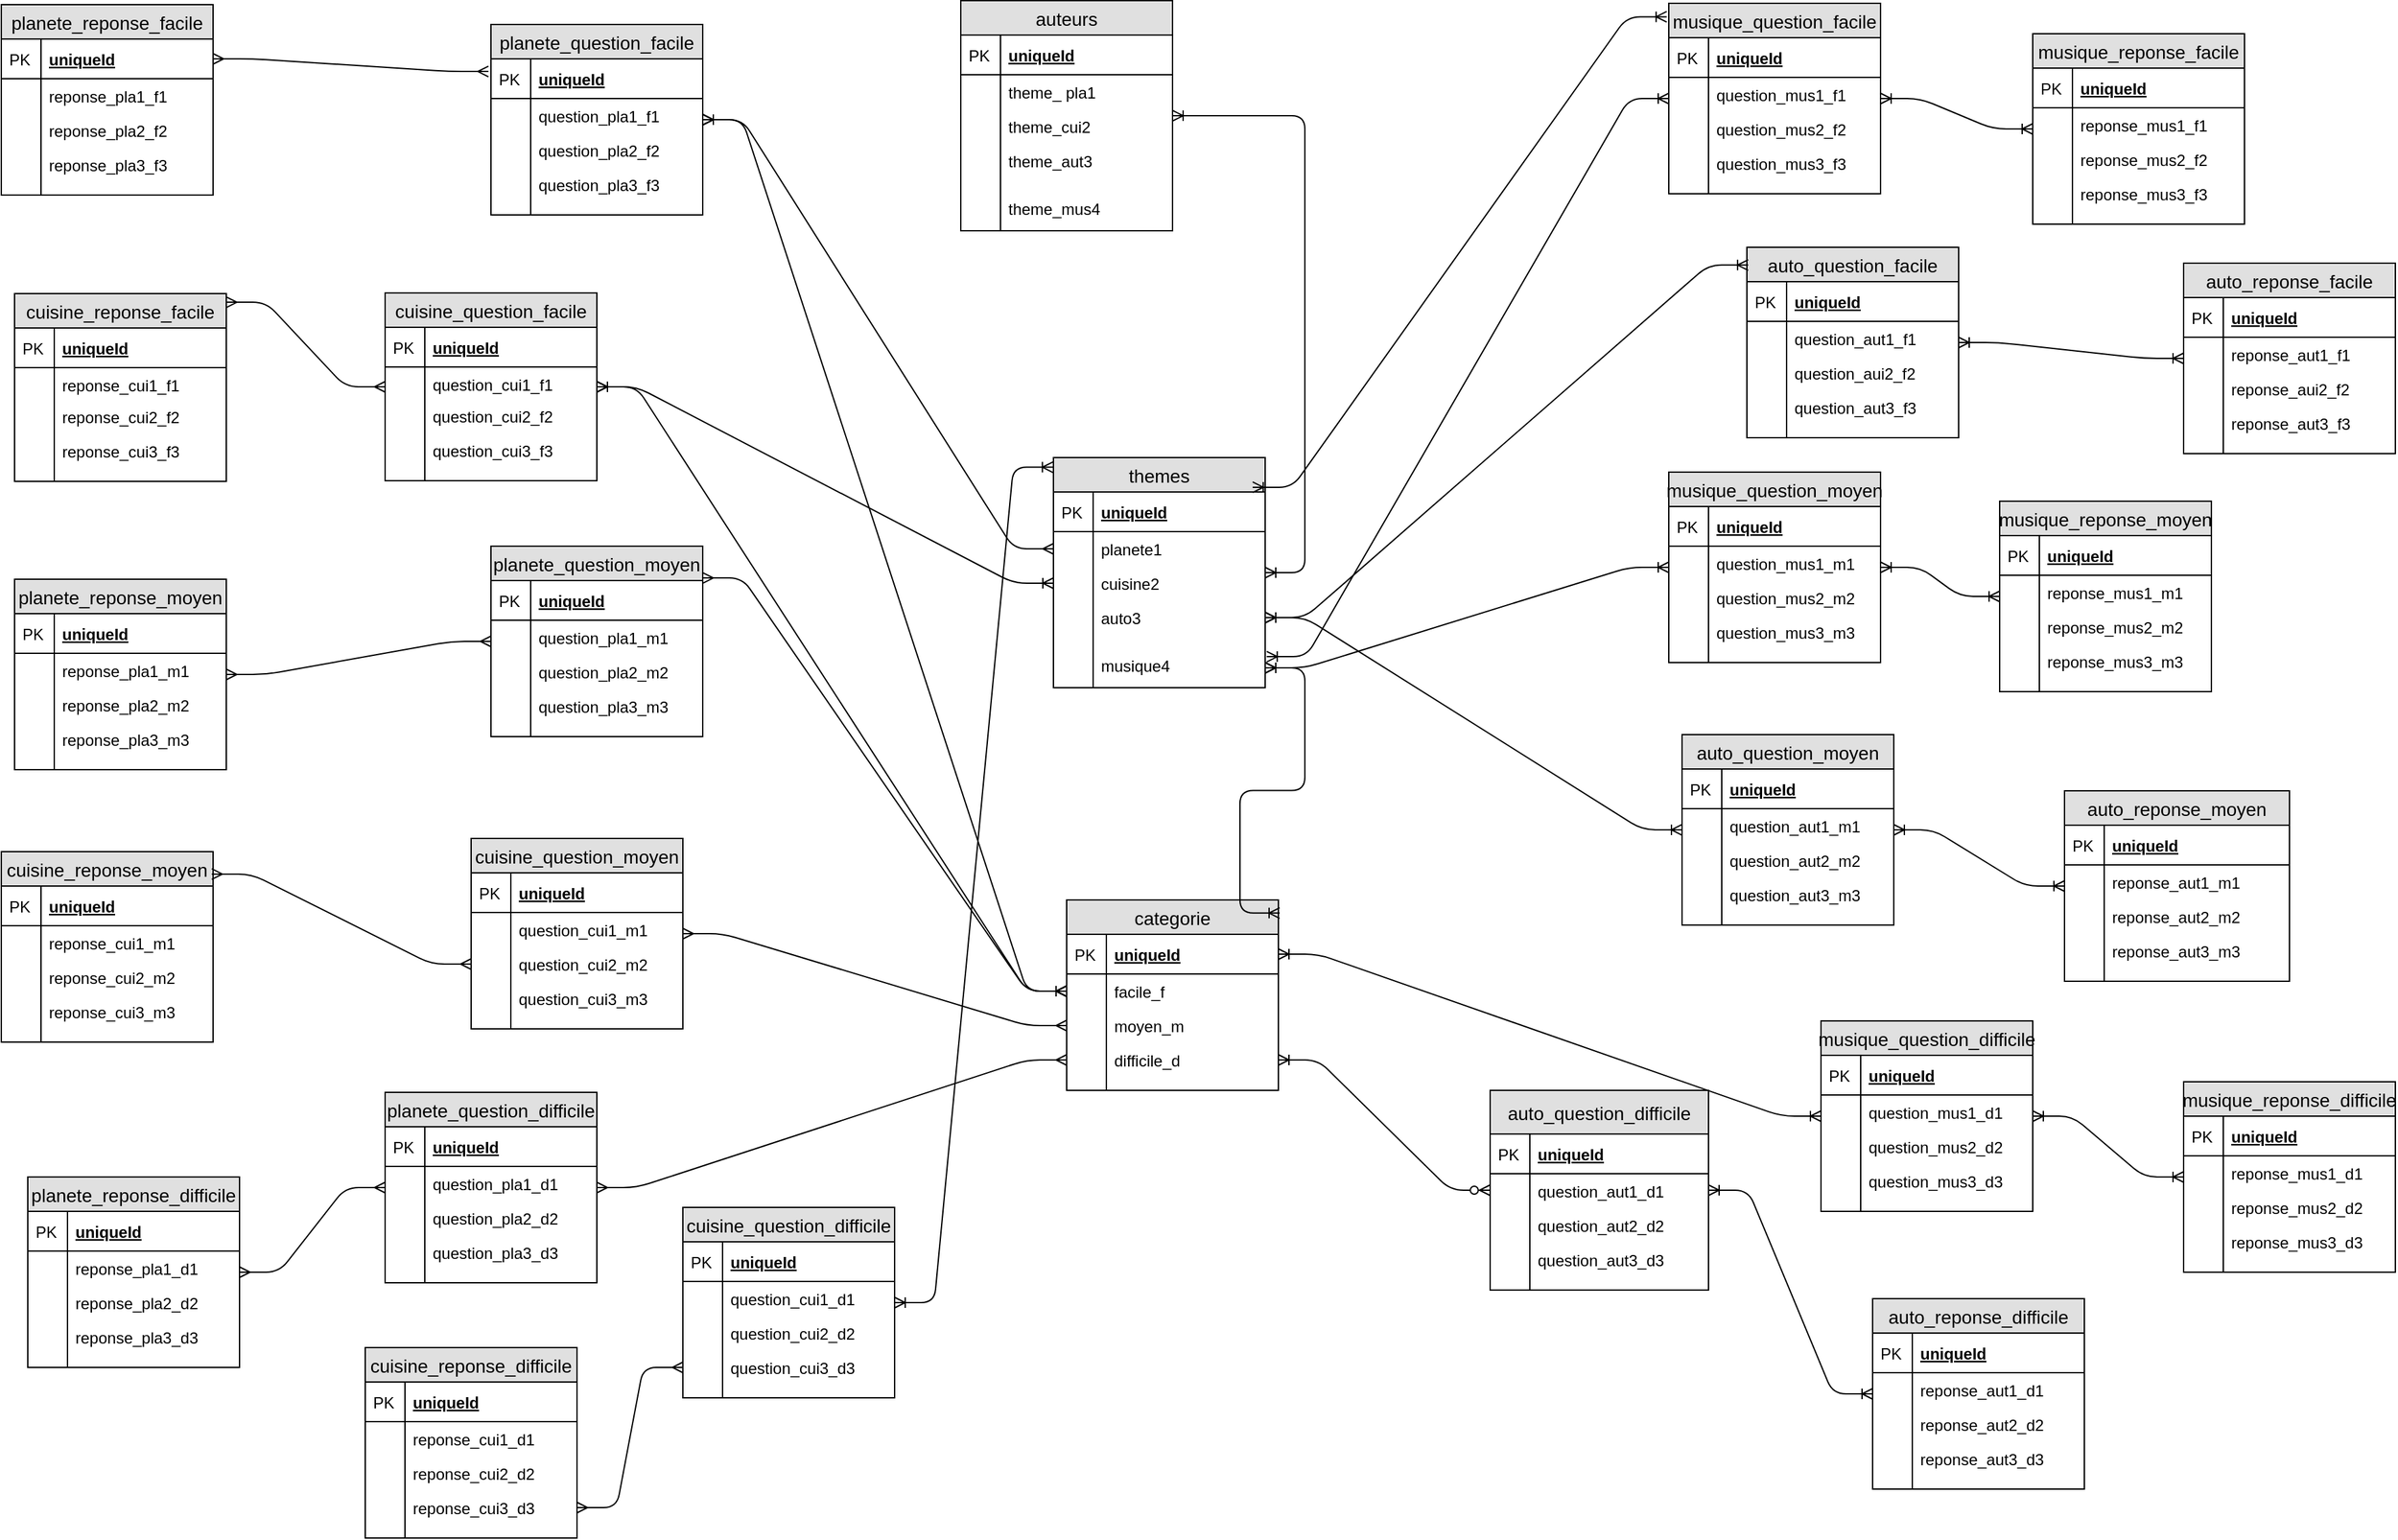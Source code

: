 <mxfile version="10.5.9" type="github"><diagram id="bVqAWr9f7IZz8ps1U_u3" name="Page-1"><mxGraphModel dx="1723" dy="1197" grid="1" gridSize="10" guides="1" tooltips="1" connect="1" arrows="1" fold="1" page="1" pageScale="1" pageWidth="827" pageHeight="1169" math="0" shadow="0"><root><object label="" id="0"><mxCell/></object><mxCell id="1" parent="0"/><mxCell id="f6O7nLa56jQEWleUpYDr-1" value="categorie" style="swimlane;fontStyle=0;childLayout=stackLayout;horizontal=1;startSize=26;fillColor=#e0e0e0;horizontalStack=0;resizeParent=1;resizeParentMax=0;resizeLast=0;collapsible=1;marginBottom=0;swimlaneFillColor=#ffffff;align=center;fontSize=14;" vertex="1" parent="1"><mxGeometry x="815" y="693.5" width="160" height="144" as="geometry"/></mxCell><mxCell id="f6O7nLa56jQEWleUpYDr-2" value="uniqueId" style="shape=partialRectangle;top=0;left=0;right=0;bottom=1;align=left;verticalAlign=middle;fillColor=none;spacingLeft=34;spacingRight=4;overflow=hidden;rotatable=0;points=[[0,0.5],[1,0.5]];portConstraint=eastwest;dropTarget=0;fontStyle=5;fontSize=12;" vertex="1" parent="f6O7nLa56jQEWleUpYDr-1"><mxGeometry y="26" width="160" height="30" as="geometry"/></mxCell><mxCell id="f6O7nLa56jQEWleUpYDr-3" value="PK" style="shape=partialRectangle;top=0;left=0;bottom=0;fillColor=none;align=left;verticalAlign=middle;spacingLeft=4;spacingRight=4;overflow=hidden;rotatable=0;points=[];portConstraint=eastwest;part=1;fontSize=12;" vertex="1" connectable="0" parent="f6O7nLa56jQEWleUpYDr-2"><mxGeometry width="30" height="30" as="geometry"/></mxCell><mxCell id="f6O7nLa56jQEWleUpYDr-4" value="facile_f" style="shape=partialRectangle;top=0;left=0;right=0;bottom=0;align=left;verticalAlign=top;fillColor=none;spacingLeft=34;spacingRight=4;overflow=hidden;rotatable=0;points=[[0,0.5],[1,0.5]];portConstraint=eastwest;dropTarget=0;fontSize=12;" vertex="1" parent="f6O7nLa56jQEWleUpYDr-1"><mxGeometry y="56" width="160" height="26" as="geometry"/></mxCell><mxCell id="f6O7nLa56jQEWleUpYDr-5" value="" style="shape=partialRectangle;top=0;left=0;bottom=0;fillColor=none;align=left;verticalAlign=top;spacingLeft=4;spacingRight=4;overflow=hidden;rotatable=0;points=[];portConstraint=eastwest;part=1;fontSize=12;" vertex="1" connectable="0" parent="f6O7nLa56jQEWleUpYDr-4"><mxGeometry width="30" height="26" as="geometry"/></mxCell><mxCell id="f6O7nLa56jQEWleUpYDr-6" value="moyen_m" style="shape=partialRectangle;top=0;left=0;right=0;bottom=0;align=left;verticalAlign=top;fillColor=none;spacingLeft=34;spacingRight=4;overflow=hidden;rotatable=0;points=[[0,0.5],[1,0.5]];portConstraint=eastwest;dropTarget=0;fontSize=12;" vertex="1" parent="f6O7nLa56jQEWleUpYDr-1"><mxGeometry y="82" width="160" height="26" as="geometry"/></mxCell><mxCell id="f6O7nLa56jQEWleUpYDr-7" value="" style="shape=partialRectangle;top=0;left=0;bottom=0;fillColor=none;align=left;verticalAlign=top;spacingLeft=4;spacingRight=4;overflow=hidden;rotatable=0;points=[];portConstraint=eastwest;part=1;fontSize=12;" vertex="1" connectable="0" parent="f6O7nLa56jQEWleUpYDr-6"><mxGeometry width="30" height="26" as="geometry"/></mxCell><mxCell id="f6O7nLa56jQEWleUpYDr-8" value="difficile_d" style="shape=partialRectangle;top=0;left=0;right=0;bottom=0;align=left;verticalAlign=top;fillColor=none;spacingLeft=34;spacingRight=4;overflow=hidden;rotatable=0;points=[[0,0.5],[1,0.5]];portConstraint=eastwest;dropTarget=0;fontSize=12;" vertex="1" parent="f6O7nLa56jQEWleUpYDr-1"><mxGeometry y="108" width="160" height="26" as="geometry"/></mxCell><mxCell id="f6O7nLa56jQEWleUpYDr-9" value="" style="shape=partialRectangle;top=0;left=0;bottom=0;fillColor=none;align=left;verticalAlign=top;spacingLeft=4;spacingRight=4;overflow=hidden;rotatable=0;points=[];portConstraint=eastwest;part=1;fontSize=12;" vertex="1" connectable="0" parent="f6O7nLa56jQEWleUpYDr-8"><mxGeometry width="30" height="26" as="geometry"/></mxCell><mxCell id="f6O7nLa56jQEWleUpYDr-10" value="" style="shape=partialRectangle;top=0;left=0;right=0;bottom=0;align=left;verticalAlign=top;fillColor=none;spacingLeft=34;spacingRight=4;overflow=hidden;rotatable=0;points=[[0,0.5],[1,0.5]];portConstraint=eastwest;dropTarget=0;fontSize=12;" vertex="1" parent="f6O7nLa56jQEWleUpYDr-1"><mxGeometry y="134" width="160" height="10" as="geometry"/></mxCell><mxCell id="f6O7nLa56jQEWleUpYDr-11" value="" style="shape=partialRectangle;top=0;left=0;bottom=0;fillColor=none;align=left;verticalAlign=top;spacingLeft=4;spacingRight=4;overflow=hidden;rotatable=0;points=[];portConstraint=eastwest;part=1;fontSize=12;" vertex="1" connectable="0" parent="f6O7nLa56jQEWleUpYDr-10"><mxGeometry width="30" height="10" as="geometry"/></mxCell><mxCell id="f6O7nLa56jQEWleUpYDr-12" value="themes" style="swimlane;fontStyle=0;childLayout=stackLayout;horizontal=1;startSize=26;fillColor=#e0e0e0;horizontalStack=0;resizeParent=1;resizeParentMax=0;resizeLast=0;collapsible=1;marginBottom=0;swimlaneFillColor=#ffffff;align=center;fontSize=14;" vertex="1" parent="1"><mxGeometry x="805" y="359" width="160" height="174" as="geometry"/></mxCell><mxCell id="f6O7nLa56jQEWleUpYDr-13" value="uniqueId" style="shape=partialRectangle;top=0;left=0;right=0;bottom=1;align=left;verticalAlign=middle;fillColor=none;spacingLeft=34;spacingRight=4;overflow=hidden;rotatable=0;points=[[0,0.5],[1,0.5]];portConstraint=eastwest;dropTarget=0;fontStyle=5;fontSize=12;" vertex="1" parent="f6O7nLa56jQEWleUpYDr-12"><mxGeometry y="26" width="160" height="30" as="geometry"/></mxCell><mxCell id="f6O7nLa56jQEWleUpYDr-14" value="PK" style="shape=partialRectangle;top=0;left=0;bottom=0;fillColor=none;align=left;verticalAlign=middle;spacingLeft=4;spacingRight=4;overflow=hidden;rotatable=0;points=[];portConstraint=eastwest;part=1;fontSize=12;" vertex="1" connectable="0" parent="f6O7nLa56jQEWleUpYDr-13"><mxGeometry width="30" height="30" as="geometry"/></mxCell><mxCell id="f6O7nLa56jQEWleUpYDr-15" value="planete1" style="shape=partialRectangle;top=0;left=0;right=0;bottom=0;align=left;verticalAlign=top;fillColor=none;spacingLeft=34;spacingRight=4;overflow=hidden;rotatable=0;points=[[0,0.5],[1,0.5]];portConstraint=eastwest;dropTarget=0;fontSize=12;" vertex="1" parent="f6O7nLa56jQEWleUpYDr-12"><mxGeometry y="56" width="160" height="26" as="geometry"/></mxCell><mxCell id="f6O7nLa56jQEWleUpYDr-16" value="" style="shape=partialRectangle;top=0;left=0;bottom=0;fillColor=none;align=left;verticalAlign=top;spacingLeft=4;spacingRight=4;overflow=hidden;rotatable=0;points=[];portConstraint=eastwest;part=1;fontSize=12;" vertex="1" connectable="0" parent="f6O7nLa56jQEWleUpYDr-15"><mxGeometry width="30" height="26" as="geometry"/></mxCell><mxCell id="f6O7nLa56jQEWleUpYDr-17" value="cuisine2" style="shape=partialRectangle;top=0;left=0;right=0;bottom=0;align=left;verticalAlign=top;fillColor=none;spacingLeft=34;spacingRight=4;overflow=hidden;rotatable=0;points=[[0,0.5],[1,0.5]];portConstraint=eastwest;dropTarget=0;fontSize=12;" vertex="1" parent="f6O7nLa56jQEWleUpYDr-12"><mxGeometry y="82" width="160" height="26" as="geometry"/></mxCell><mxCell id="f6O7nLa56jQEWleUpYDr-18" value="" style="shape=partialRectangle;top=0;left=0;bottom=0;fillColor=none;align=left;verticalAlign=top;spacingLeft=4;spacingRight=4;overflow=hidden;rotatable=0;points=[];portConstraint=eastwest;part=1;fontSize=12;" vertex="1" connectable="0" parent="f6O7nLa56jQEWleUpYDr-17"><mxGeometry width="30" height="26" as="geometry"/></mxCell><mxCell id="f6O7nLa56jQEWleUpYDr-19" value="auto3" style="shape=partialRectangle;top=0;left=0;right=0;bottom=0;align=left;verticalAlign=top;fillColor=none;spacingLeft=34;spacingRight=4;overflow=hidden;rotatable=0;points=[[0,0.5],[1,0.5]];portConstraint=eastwest;dropTarget=0;fontSize=12;" vertex="1" parent="f6O7nLa56jQEWleUpYDr-12"><mxGeometry y="108" width="160" height="26" as="geometry"/></mxCell><mxCell id="f6O7nLa56jQEWleUpYDr-20" value="" style="shape=partialRectangle;top=0;left=0;bottom=0;fillColor=none;align=left;verticalAlign=top;spacingLeft=4;spacingRight=4;overflow=hidden;rotatable=0;points=[];portConstraint=eastwest;part=1;fontSize=12;" vertex="1" connectable="0" parent="f6O7nLa56jQEWleUpYDr-19"><mxGeometry width="30" height="26" as="geometry"/></mxCell><mxCell id="f6O7nLa56jQEWleUpYDr-21" value="" style="shape=partialRectangle;top=0;left=0;right=0;bottom=0;align=left;verticalAlign=top;fillColor=none;spacingLeft=34;spacingRight=4;overflow=hidden;rotatable=0;points=[[0,0.5],[1,0.5]];portConstraint=eastwest;dropTarget=0;fontSize=12;" vertex="1" parent="f6O7nLa56jQEWleUpYDr-12"><mxGeometry y="134" width="160" height="10" as="geometry"/></mxCell><mxCell id="f6O7nLa56jQEWleUpYDr-22" value="" style="shape=partialRectangle;top=0;left=0;bottom=0;fillColor=none;align=left;verticalAlign=top;spacingLeft=4;spacingRight=4;overflow=hidden;rotatable=0;points=[];portConstraint=eastwest;part=1;fontSize=12;" vertex="1" connectable="0" parent="f6O7nLa56jQEWleUpYDr-21"><mxGeometry width="30" height="10" as="geometry"/></mxCell><mxCell id="f6O7nLa56jQEWleUpYDr-23" value="musique4" style="shape=partialRectangle;top=0;left=0;right=0;bottom=0;align=left;verticalAlign=top;fillColor=none;spacingLeft=34;spacingRight=4;overflow=hidden;rotatable=0;points=[[0,0.5],[1,0.5]];portConstraint=eastwest;dropTarget=0;fontSize=12;" vertex="1" parent="f6O7nLa56jQEWleUpYDr-12"><mxGeometry y="144" width="160" height="30" as="geometry"/></mxCell><mxCell id="f6O7nLa56jQEWleUpYDr-24" value="" style="shape=partialRectangle;top=0;left=0;bottom=0;fillColor=none;align=left;verticalAlign=top;spacingLeft=4;spacingRight=4;overflow=hidden;rotatable=0;points=[];portConstraint=eastwest;part=1;fontSize=12;" vertex="1" connectable="0" parent="f6O7nLa56jQEWleUpYDr-23"><mxGeometry width="30" height="30" as="geometry"/></mxCell><mxCell id="f6O7nLa56jQEWleUpYDr-25" value="planete_question_facile" style="swimlane;fontStyle=0;childLayout=stackLayout;horizontal=1;startSize=26;fillColor=#e0e0e0;horizontalStack=0;resizeParent=1;resizeParentMax=0;resizeLast=0;collapsible=1;marginBottom=0;swimlaneFillColor=#ffffff;align=center;fontSize=14;" vertex="1" parent="1"><mxGeometry x="380" y="31.5" width="160" height="144" as="geometry"/></mxCell><mxCell id="f6O7nLa56jQEWleUpYDr-26" value="uniqueId" style="shape=partialRectangle;top=0;left=0;right=0;bottom=1;align=left;verticalAlign=middle;fillColor=none;spacingLeft=34;spacingRight=4;overflow=hidden;rotatable=0;points=[[0,0.5],[1,0.5]];portConstraint=eastwest;dropTarget=0;fontStyle=5;fontSize=12;" vertex="1" parent="f6O7nLa56jQEWleUpYDr-25"><mxGeometry y="26" width="160" height="30" as="geometry"/></mxCell><mxCell id="f6O7nLa56jQEWleUpYDr-27" value="PK" style="shape=partialRectangle;top=0;left=0;bottom=0;fillColor=none;align=left;verticalAlign=middle;spacingLeft=4;spacingRight=4;overflow=hidden;rotatable=0;points=[];portConstraint=eastwest;part=1;fontSize=12;" vertex="1" connectable="0" parent="f6O7nLa56jQEWleUpYDr-26"><mxGeometry width="30" height="30" as="geometry"/></mxCell><mxCell id="f6O7nLa56jQEWleUpYDr-28" value="question_pla1_f1" style="shape=partialRectangle;top=0;left=0;right=0;bottom=0;align=left;verticalAlign=top;fillColor=none;spacingLeft=34;spacingRight=4;overflow=hidden;rotatable=0;points=[[0,0.5],[1,0.5]];portConstraint=eastwest;dropTarget=0;fontSize=12;" vertex="1" parent="f6O7nLa56jQEWleUpYDr-25"><mxGeometry y="56" width="160" height="26" as="geometry"/></mxCell><mxCell id="f6O7nLa56jQEWleUpYDr-29" value="" style="shape=partialRectangle;top=0;left=0;bottom=0;fillColor=none;align=left;verticalAlign=top;spacingLeft=4;spacingRight=4;overflow=hidden;rotatable=0;points=[];portConstraint=eastwest;part=1;fontSize=12;" vertex="1" connectable="0" parent="f6O7nLa56jQEWleUpYDr-28"><mxGeometry width="30" height="26" as="geometry"/></mxCell><mxCell id="f6O7nLa56jQEWleUpYDr-30" value="question_pla2_f2" style="shape=partialRectangle;top=0;left=0;right=0;bottom=0;align=left;verticalAlign=top;fillColor=none;spacingLeft=34;spacingRight=4;overflow=hidden;rotatable=0;points=[[0,0.5],[1,0.5]];portConstraint=eastwest;dropTarget=0;fontSize=12;" vertex="1" parent="f6O7nLa56jQEWleUpYDr-25"><mxGeometry y="82" width="160" height="26" as="geometry"/></mxCell><mxCell id="f6O7nLa56jQEWleUpYDr-31" value="" style="shape=partialRectangle;top=0;left=0;bottom=0;fillColor=none;align=left;verticalAlign=top;spacingLeft=4;spacingRight=4;overflow=hidden;rotatable=0;points=[];portConstraint=eastwest;part=1;fontSize=12;" vertex="1" connectable="0" parent="f6O7nLa56jQEWleUpYDr-30"><mxGeometry width="30" height="26" as="geometry"/></mxCell><mxCell id="f6O7nLa56jQEWleUpYDr-32" value="question_pla3_f3" style="shape=partialRectangle;top=0;left=0;right=0;bottom=0;align=left;verticalAlign=top;fillColor=none;spacingLeft=34;spacingRight=4;overflow=hidden;rotatable=0;points=[[0,0.5],[1,0.5]];portConstraint=eastwest;dropTarget=0;fontSize=12;" vertex="1" parent="f6O7nLa56jQEWleUpYDr-25"><mxGeometry y="108" width="160" height="26" as="geometry"/></mxCell><mxCell id="f6O7nLa56jQEWleUpYDr-33" value="" style="shape=partialRectangle;top=0;left=0;bottom=0;fillColor=none;align=left;verticalAlign=top;spacingLeft=4;spacingRight=4;overflow=hidden;rotatable=0;points=[];portConstraint=eastwest;part=1;fontSize=12;" vertex="1" connectable="0" parent="f6O7nLa56jQEWleUpYDr-32"><mxGeometry width="30" height="26" as="geometry"/></mxCell><mxCell id="f6O7nLa56jQEWleUpYDr-34" value="" style="shape=partialRectangle;top=0;left=0;right=0;bottom=0;align=left;verticalAlign=top;fillColor=none;spacingLeft=34;spacingRight=4;overflow=hidden;rotatable=0;points=[[0,0.5],[1,0.5]];portConstraint=eastwest;dropTarget=0;fontSize=12;" vertex="1" parent="f6O7nLa56jQEWleUpYDr-25"><mxGeometry y="134" width="160" height="10" as="geometry"/></mxCell><mxCell id="f6O7nLa56jQEWleUpYDr-35" value="" style="shape=partialRectangle;top=0;left=0;bottom=0;fillColor=none;align=left;verticalAlign=top;spacingLeft=4;spacingRight=4;overflow=hidden;rotatable=0;points=[];portConstraint=eastwest;part=1;fontSize=12;" vertex="1" connectable="0" parent="f6O7nLa56jQEWleUpYDr-34"><mxGeometry width="30" height="10" as="geometry"/></mxCell><mxCell id="f6O7nLa56jQEWleUpYDr-36" value="planete_question_difficile" style="swimlane;fontStyle=0;childLayout=stackLayout;horizontal=1;startSize=26;fillColor=#e0e0e0;horizontalStack=0;resizeParent=1;resizeParentMax=0;resizeLast=0;collapsible=1;marginBottom=0;swimlaneFillColor=#ffffff;align=center;fontSize=14;" vertex="1" parent="1"><mxGeometry x="300" y="839" width="160" height="144" as="geometry"/></mxCell><mxCell id="f6O7nLa56jQEWleUpYDr-37" value="uniqueId" style="shape=partialRectangle;top=0;left=0;right=0;bottom=1;align=left;verticalAlign=middle;fillColor=none;spacingLeft=34;spacingRight=4;overflow=hidden;rotatable=0;points=[[0,0.5],[1,0.5]];portConstraint=eastwest;dropTarget=0;fontStyle=5;fontSize=12;" vertex="1" parent="f6O7nLa56jQEWleUpYDr-36"><mxGeometry y="26" width="160" height="30" as="geometry"/></mxCell><mxCell id="f6O7nLa56jQEWleUpYDr-38" value="PK" style="shape=partialRectangle;top=0;left=0;bottom=0;fillColor=none;align=left;verticalAlign=middle;spacingLeft=4;spacingRight=4;overflow=hidden;rotatable=0;points=[];portConstraint=eastwest;part=1;fontSize=12;" vertex="1" connectable="0" parent="f6O7nLa56jQEWleUpYDr-37"><mxGeometry width="30" height="30" as="geometry"/></mxCell><mxCell id="f6O7nLa56jQEWleUpYDr-39" value="question_pla1_d1" style="shape=partialRectangle;top=0;left=0;right=0;bottom=0;align=left;verticalAlign=top;fillColor=none;spacingLeft=34;spacingRight=4;overflow=hidden;rotatable=0;points=[[0,0.5],[1,0.5]];portConstraint=eastwest;dropTarget=0;fontSize=12;" vertex="1" parent="f6O7nLa56jQEWleUpYDr-36"><mxGeometry y="56" width="160" height="26" as="geometry"/></mxCell><mxCell id="f6O7nLa56jQEWleUpYDr-40" value="" style="shape=partialRectangle;top=0;left=0;bottom=0;fillColor=none;align=left;verticalAlign=top;spacingLeft=4;spacingRight=4;overflow=hidden;rotatable=0;points=[];portConstraint=eastwest;part=1;fontSize=12;" vertex="1" connectable="0" parent="f6O7nLa56jQEWleUpYDr-39"><mxGeometry width="30" height="26" as="geometry"/></mxCell><mxCell id="f6O7nLa56jQEWleUpYDr-41" value="question_pla2_d2" style="shape=partialRectangle;top=0;left=0;right=0;bottom=0;align=left;verticalAlign=top;fillColor=none;spacingLeft=34;spacingRight=4;overflow=hidden;rotatable=0;points=[[0,0.5],[1,0.5]];portConstraint=eastwest;dropTarget=0;fontSize=12;" vertex="1" parent="f6O7nLa56jQEWleUpYDr-36"><mxGeometry y="82" width="160" height="26" as="geometry"/></mxCell><mxCell id="f6O7nLa56jQEWleUpYDr-42" value="" style="shape=partialRectangle;top=0;left=0;bottom=0;fillColor=none;align=left;verticalAlign=top;spacingLeft=4;spacingRight=4;overflow=hidden;rotatable=0;points=[];portConstraint=eastwest;part=1;fontSize=12;" vertex="1" connectable="0" parent="f6O7nLa56jQEWleUpYDr-41"><mxGeometry width="30" height="26" as="geometry"/></mxCell><mxCell id="f6O7nLa56jQEWleUpYDr-43" value="question_pla3_d3" style="shape=partialRectangle;top=0;left=0;right=0;bottom=0;align=left;verticalAlign=top;fillColor=none;spacingLeft=34;spacingRight=4;overflow=hidden;rotatable=0;points=[[0,0.5],[1,0.5]];portConstraint=eastwest;dropTarget=0;fontSize=12;" vertex="1" parent="f6O7nLa56jQEWleUpYDr-36"><mxGeometry y="108" width="160" height="26" as="geometry"/></mxCell><mxCell id="f6O7nLa56jQEWleUpYDr-44" value="" style="shape=partialRectangle;top=0;left=0;bottom=0;fillColor=none;align=left;verticalAlign=top;spacingLeft=4;spacingRight=4;overflow=hidden;rotatable=0;points=[];portConstraint=eastwest;part=1;fontSize=12;" vertex="1" connectable="0" parent="f6O7nLa56jQEWleUpYDr-43"><mxGeometry width="30" height="26" as="geometry"/></mxCell><mxCell id="f6O7nLa56jQEWleUpYDr-45" value="" style="shape=partialRectangle;top=0;left=0;right=0;bottom=0;align=left;verticalAlign=top;fillColor=none;spacingLeft=34;spacingRight=4;overflow=hidden;rotatable=0;points=[[0,0.5],[1,0.5]];portConstraint=eastwest;dropTarget=0;fontSize=12;" vertex="1" parent="f6O7nLa56jQEWleUpYDr-36"><mxGeometry y="134" width="160" height="10" as="geometry"/></mxCell><mxCell id="f6O7nLa56jQEWleUpYDr-46" value="" style="shape=partialRectangle;top=0;left=0;bottom=0;fillColor=none;align=left;verticalAlign=top;spacingLeft=4;spacingRight=4;overflow=hidden;rotatable=0;points=[];portConstraint=eastwest;part=1;fontSize=12;" vertex="1" connectable="0" parent="f6O7nLa56jQEWleUpYDr-45"><mxGeometry width="30" height="10" as="geometry"/></mxCell><mxCell id="f6O7nLa56jQEWleUpYDr-47" value="planete_question_moyen" style="swimlane;fontStyle=0;childLayout=stackLayout;horizontal=1;startSize=26;fillColor=#e0e0e0;horizontalStack=0;resizeParent=1;resizeParentMax=0;resizeLast=0;collapsible=1;marginBottom=0;swimlaneFillColor=#ffffff;align=center;fontSize=14;" vertex="1" parent="1"><mxGeometry x="380" y="426" width="160" height="144" as="geometry"/></mxCell><mxCell id="f6O7nLa56jQEWleUpYDr-48" value="uniqueId" style="shape=partialRectangle;top=0;left=0;right=0;bottom=1;align=left;verticalAlign=middle;fillColor=none;spacingLeft=34;spacingRight=4;overflow=hidden;rotatable=0;points=[[0,0.5],[1,0.5]];portConstraint=eastwest;dropTarget=0;fontStyle=5;fontSize=12;" vertex="1" parent="f6O7nLa56jQEWleUpYDr-47"><mxGeometry y="26" width="160" height="30" as="geometry"/></mxCell><mxCell id="f6O7nLa56jQEWleUpYDr-49" value="PK" style="shape=partialRectangle;top=0;left=0;bottom=0;fillColor=none;align=left;verticalAlign=middle;spacingLeft=4;spacingRight=4;overflow=hidden;rotatable=0;points=[];portConstraint=eastwest;part=1;fontSize=12;" vertex="1" connectable="0" parent="f6O7nLa56jQEWleUpYDr-48"><mxGeometry width="30" height="30" as="geometry"/></mxCell><mxCell id="f6O7nLa56jQEWleUpYDr-50" value="question_pla1_m1" style="shape=partialRectangle;top=0;left=0;right=0;bottom=0;align=left;verticalAlign=top;fillColor=none;spacingLeft=34;spacingRight=4;overflow=hidden;rotatable=0;points=[[0,0.5],[1,0.5]];portConstraint=eastwest;dropTarget=0;fontSize=12;" vertex="1" parent="f6O7nLa56jQEWleUpYDr-47"><mxGeometry y="56" width="160" height="26" as="geometry"/></mxCell><mxCell id="f6O7nLa56jQEWleUpYDr-51" value="" style="shape=partialRectangle;top=0;left=0;bottom=0;fillColor=none;align=left;verticalAlign=top;spacingLeft=4;spacingRight=4;overflow=hidden;rotatable=0;points=[];portConstraint=eastwest;part=1;fontSize=12;" vertex="1" connectable="0" parent="f6O7nLa56jQEWleUpYDr-50"><mxGeometry width="30" height="26" as="geometry"/></mxCell><mxCell id="f6O7nLa56jQEWleUpYDr-52" value="question_pla2_m2" style="shape=partialRectangle;top=0;left=0;right=0;bottom=0;align=left;verticalAlign=top;fillColor=none;spacingLeft=34;spacingRight=4;overflow=hidden;rotatable=0;points=[[0,0.5],[1,0.5]];portConstraint=eastwest;dropTarget=0;fontSize=12;" vertex="1" parent="f6O7nLa56jQEWleUpYDr-47"><mxGeometry y="82" width="160" height="26" as="geometry"/></mxCell><mxCell id="f6O7nLa56jQEWleUpYDr-53" value="" style="shape=partialRectangle;top=0;left=0;bottom=0;fillColor=none;align=left;verticalAlign=top;spacingLeft=4;spacingRight=4;overflow=hidden;rotatable=0;points=[];portConstraint=eastwest;part=1;fontSize=12;" vertex="1" connectable="0" parent="f6O7nLa56jQEWleUpYDr-52"><mxGeometry width="30" height="26" as="geometry"/></mxCell><mxCell id="f6O7nLa56jQEWleUpYDr-54" value="question_pla3_m3" style="shape=partialRectangle;top=0;left=0;right=0;bottom=0;align=left;verticalAlign=top;fillColor=none;spacingLeft=34;spacingRight=4;overflow=hidden;rotatable=0;points=[[0,0.5],[1,0.5]];portConstraint=eastwest;dropTarget=0;fontSize=12;" vertex="1" parent="f6O7nLa56jQEWleUpYDr-47"><mxGeometry y="108" width="160" height="26" as="geometry"/></mxCell><mxCell id="f6O7nLa56jQEWleUpYDr-55" value="" style="shape=partialRectangle;top=0;left=0;bottom=0;fillColor=none;align=left;verticalAlign=top;spacingLeft=4;spacingRight=4;overflow=hidden;rotatable=0;points=[];portConstraint=eastwest;part=1;fontSize=12;" vertex="1" connectable="0" parent="f6O7nLa56jQEWleUpYDr-54"><mxGeometry width="30" height="26" as="geometry"/></mxCell><mxCell id="f6O7nLa56jQEWleUpYDr-56" value="" style="shape=partialRectangle;top=0;left=0;right=0;bottom=0;align=left;verticalAlign=top;fillColor=none;spacingLeft=34;spacingRight=4;overflow=hidden;rotatable=0;points=[[0,0.5],[1,0.5]];portConstraint=eastwest;dropTarget=0;fontSize=12;" vertex="1" parent="f6O7nLa56jQEWleUpYDr-47"><mxGeometry y="134" width="160" height="10" as="geometry"/></mxCell><mxCell id="f6O7nLa56jQEWleUpYDr-57" value="" style="shape=partialRectangle;top=0;left=0;bottom=0;fillColor=none;align=left;verticalAlign=top;spacingLeft=4;spacingRight=4;overflow=hidden;rotatable=0;points=[];portConstraint=eastwest;part=1;fontSize=12;" vertex="1" connectable="0" parent="f6O7nLa56jQEWleUpYDr-56"><mxGeometry width="30" height="10" as="geometry"/></mxCell><mxCell id="f6O7nLa56jQEWleUpYDr-58" value="cuisine_question_facile" style="swimlane;fontStyle=0;childLayout=stackLayout;horizontal=1;startSize=26;fillColor=#e0e0e0;horizontalStack=0;resizeParent=1;resizeParentMax=0;resizeLast=0;collapsible=1;marginBottom=0;swimlaneFillColor=#ffffff;align=center;fontSize=14;" vertex="1" parent="1"><mxGeometry x="300" y="234.5" width="160" height="142" as="geometry"/></mxCell><mxCell id="f6O7nLa56jQEWleUpYDr-59" value="uniqueId" style="shape=partialRectangle;top=0;left=0;right=0;bottom=1;align=left;verticalAlign=middle;fillColor=none;spacingLeft=34;spacingRight=4;overflow=hidden;rotatable=0;points=[[0,0.5],[1,0.5]];portConstraint=eastwest;dropTarget=0;fontStyle=5;fontSize=12;" vertex="1" parent="f6O7nLa56jQEWleUpYDr-58"><mxGeometry y="26" width="160" height="30" as="geometry"/></mxCell><mxCell id="f6O7nLa56jQEWleUpYDr-60" value="PK" style="shape=partialRectangle;top=0;left=0;bottom=0;fillColor=none;align=left;verticalAlign=middle;spacingLeft=4;spacingRight=4;overflow=hidden;rotatable=0;points=[];portConstraint=eastwest;part=1;fontSize=12;" vertex="1" connectable="0" parent="f6O7nLa56jQEWleUpYDr-59"><mxGeometry width="30" height="30" as="geometry"/></mxCell><mxCell id="f6O7nLa56jQEWleUpYDr-61" value="question_cui1_f1" style="shape=partialRectangle;top=0;left=0;right=0;bottom=0;align=left;verticalAlign=top;fillColor=none;spacingLeft=34;spacingRight=4;overflow=hidden;rotatable=0;points=[[0,0.5],[1,0.5]];portConstraint=eastwest;dropTarget=0;fontSize=12;" vertex="1" parent="f6O7nLa56jQEWleUpYDr-58"><mxGeometry y="56" width="160" height="24" as="geometry"/></mxCell><mxCell id="f6O7nLa56jQEWleUpYDr-62" value="" style="shape=partialRectangle;top=0;left=0;bottom=0;fillColor=none;align=left;verticalAlign=top;spacingLeft=4;spacingRight=4;overflow=hidden;rotatable=0;points=[];portConstraint=eastwest;part=1;fontSize=12;" vertex="1" connectable="0" parent="f6O7nLa56jQEWleUpYDr-61"><mxGeometry width="30" height="24" as="geometry"/></mxCell><mxCell id="f6O7nLa56jQEWleUpYDr-63" value="question_cui2_f2" style="shape=partialRectangle;top=0;left=0;right=0;bottom=0;align=left;verticalAlign=top;fillColor=none;spacingLeft=34;spacingRight=4;overflow=hidden;rotatable=0;points=[[0,0.5],[1,0.5]];portConstraint=eastwest;dropTarget=0;fontSize=12;" vertex="1" parent="f6O7nLa56jQEWleUpYDr-58"><mxGeometry y="80" width="160" height="26" as="geometry"/></mxCell><mxCell id="f6O7nLa56jQEWleUpYDr-64" value="" style="shape=partialRectangle;top=0;left=0;bottom=0;fillColor=none;align=left;verticalAlign=top;spacingLeft=4;spacingRight=4;overflow=hidden;rotatable=0;points=[];portConstraint=eastwest;part=1;fontSize=12;" vertex="1" connectable="0" parent="f6O7nLa56jQEWleUpYDr-63"><mxGeometry width="30" height="26" as="geometry"/></mxCell><mxCell id="f6O7nLa56jQEWleUpYDr-65" value="question_cui3_f3" style="shape=partialRectangle;top=0;left=0;right=0;bottom=0;align=left;verticalAlign=top;fillColor=none;spacingLeft=34;spacingRight=4;overflow=hidden;rotatable=0;points=[[0,0.5],[1,0.5]];portConstraint=eastwest;dropTarget=0;fontSize=12;" vertex="1" parent="f6O7nLa56jQEWleUpYDr-58"><mxGeometry y="106" width="160" height="26" as="geometry"/></mxCell><mxCell id="f6O7nLa56jQEWleUpYDr-66" value="" style="shape=partialRectangle;top=0;left=0;bottom=0;fillColor=none;align=left;verticalAlign=top;spacingLeft=4;spacingRight=4;overflow=hidden;rotatable=0;points=[];portConstraint=eastwest;part=1;fontSize=12;" vertex="1" connectable="0" parent="f6O7nLa56jQEWleUpYDr-65"><mxGeometry width="30" height="26" as="geometry"/></mxCell><mxCell id="f6O7nLa56jQEWleUpYDr-67" value="" style="shape=partialRectangle;top=0;left=0;right=0;bottom=0;align=left;verticalAlign=top;fillColor=none;spacingLeft=34;spacingRight=4;overflow=hidden;rotatable=0;points=[[0,0.5],[1,0.5]];portConstraint=eastwest;dropTarget=0;fontSize=12;" vertex="1" parent="f6O7nLa56jQEWleUpYDr-58"><mxGeometry y="132" width="160" height="10" as="geometry"/></mxCell><mxCell id="f6O7nLa56jQEWleUpYDr-68" value="" style="shape=partialRectangle;top=0;left=0;bottom=0;fillColor=none;align=left;verticalAlign=top;spacingLeft=4;spacingRight=4;overflow=hidden;rotatable=0;points=[];portConstraint=eastwest;part=1;fontSize=12;" vertex="1" connectable="0" parent="f6O7nLa56jQEWleUpYDr-67"><mxGeometry width="30" height="10" as="geometry"/></mxCell><mxCell id="f6O7nLa56jQEWleUpYDr-69" value="cuisine_question_difficile" style="swimlane;fontStyle=0;childLayout=stackLayout;horizontal=1;startSize=26;fillColor=#e0e0e0;horizontalStack=0;resizeParent=1;resizeParentMax=0;resizeLast=0;collapsible=1;marginBottom=0;swimlaneFillColor=#ffffff;align=center;fontSize=14;" vertex="1" parent="1"><mxGeometry x="525" y="926" width="160" height="144" as="geometry"/></mxCell><mxCell id="f6O7nLa56jQEWleUpYDr-70" value="uniqueId" style="shape=partialRectangle;top=0;left=0;right=0;bottom=1;align=left;verticalAlign=middle;fillColor=none;spacingLeft=34;spacingRight=4;overflow=hidden;rotatable=0;points=[[0,0.5],[1,0.5]];portConstraint=eastwest;dropTarget=0;fontStyle=5;fontSize=12;" vertex="1" parent="f6O7nLa56jQEWleUpYDr-69"><mxGeometry y="26" width="160" height="30" as="geometry"/></mxCell><mxCell id="f6O7nLa56jQEWleUpYDr-71" value="PK" style="shape=partialRectangle;top=0;left=0;bottom=0;fillColor=none;align=left;verticalAlign=middle;spacingLeft=4;spacingRight=4;overflow=hidden;rotatable=0;points=[];portConstraint=eastwest;part=1;fontSize=12;" vertex="1" connectable="0" parent="f6O7nLa56jQEWleUpYDr-70"><mxGeometry width="30" height="30" as="geometry"/></mxCell><mxCell id="f6O7nLa56jQEWleUpYDr-72" value="question_cui1_d1" style="shape=partialRectangle;top=0;left=0;right=0;bottom=0;align=left;verticalAlign=top;fillColor=none;spacingLeft=34;spacingRight=4;overflow=hidden;rotatable=0;points=[[0,0.5],[1,0.5]];portConstraint=eastwest;dropTarget=0;fontSize=12;" vertex="1" parent="f6O7nLa56jQEWleUpYDr-69"><mxGeometry y="56" width="160" height="26" as="geometry"/></mxCell><mxCell id="f6O7nLa56jQEWleUpYDr-73" value="" style="shape=partialRectangle;top=0;left=0;bottom=0;fillColor=none;align=left;verticalAlign=top;spacingLeft=4;spacingRight=4;overflow=hidden;rotatable=0;points=[];portConstraint=eastwest;part=1;fontSize=12;" vertex="1" connectable="0" parent="f6O7nLa56jQEWleUpYDr-72"><mxGeometry width="30" height="26" as="geometry"/></mxCell><mxCell id="f6O7nLa56jQEWleUpYDr-74" value="question_cui2_d2" style="shape=partialRectangle;top=0;left=0;right=0;bottom=0;align=left;verticalAlign=top;fillColor=none;spacingLeft=34;spacingRight=4;overflow=hidden;rotatable=0;points=[[0,0.5],[1,0.5]];portConstraint=eastwest;dropTarget=0;fontSize=12;" vertex="1" parent="f6O7nLa56jQEWleUpYDr-69"><mxGeometry y="82" width="160" height="26" as="geometry"/></mxCell><mxCell id="f6O7nLa56jQEWleUpYDr-75" value="" style="shape=partialRectangle;top=0;left=0;bottom=0;fillColor=none;align=left;verticalAlign=top;spacingLeft=4;spacingRight=4;overflow=hidden;rotatable=0;points=[];portConstraint=eastwest;part=1;fontSize=12;" vertex="1" connectable="0" parent="f6O7nLa56jQEWleUpYDr-74"><mxGeometry width="30" height="26" as="geometry"/></mxCell><mxCell id="f6O7nLa56jQEWleUpYDr-76" value="question_cui3_d3" style="shape=partialRectangle;top=0;left=0;right=0;bottom=0;align=left;verticalAlign=top;fillColor=none;spacingLeft=34;spacingRight=4;overflow=hidden;rotatable=0;points=[[0,0.5],[1,0.5]];portConstraint=eastwest;dropTarget=0;fontSize=12;" vertex="1" parent="f6O7nLa56jQEWleUpYDr-69"><mxGeometry y="108" width="160" height="26" as="geometry"/></mxCell><mxCell id="f6O7nLa56jQEWleUpYDr-77" value="" style="shape=partialRectangle;top=0;left=0;bottom=0;fillColor=none;align=left;verticalAlign=top;spacingLeft=4;spacingRight=4;overflow=hidden;rotatable=0;points=[];portConstraint=eastwest;part=1;fontSize=12;" vertex="1" connectable="0" parent="f6O7nLa56jQEWleUpYDr-76"><mxGeometry width="30" height="26" as="geometry"/></mxCell><mxCell id="f6O7nLa56jQEWleUpYDr-78" value="" style="shape=partialRectangle;top=0;left=0;right=0;bottom=0;align=left;verticalAlign=top;fillColor=none;spacingLeft=34;spacingRight=4;overflow=hidden;rotatable=0;points=[[0,0.5],[1,0.5]];portConstraint=eastwest;dropTarget=0;fontSize=12;" vertex="1" parent="f6O7nLa56jQEWleUpYDr-69"><mxGeometry y="134" width="160" height="10" as="geometry"/></mxCell><mxCell id="f6O7nLa56jQEWleUpYDr-79" value="" style="shape=partialRectangle;top=0;left=0;bottom=0;fillColor=none;align=left;verticalAlign=top;spacingLeft=4;spacingRight=4;overflow=hidden;rotatable=0;points=[];portConstraint=eastwest;part=1;fontSize=12;" vertex="1" connectable="0" parent="f6O7nLa56jQEWleUpYDr-78"><mxGeometry width="30" height="10" as="geometry"/></mxCell><mxCell id="f6O7nLa56jQEWleUpYDr-80" value="cuisine_question_moyen" style="swimlane;fontStyle=0;childLayout=stackLayout;horizontal=1;startSize=26;fillColor=#e0e0e0;horizontalStack=0;resizeParent=1;resizeParentMax=0;resizeLast=0;collapsible=1;marginBottom=0;swimlaneFillColor=#ffffff;align=center;fontSize=14;" vertex="1" parent="1"><mxGeometry x="365" y="647" width="160" height="144" as="geometry"/></mxCell><mxCell id="f6O7nLa56jQEWleUpYDr-81" value="uniqueId" style="shape=partialRectangle;top=0;left=0;right=0;bottom=1;align=left;verticalAlign=middle;fillColor=none;spacingLeft=34;spacingRight=4;overflow=hidden;rotatable=0;points=[[0,0.5],[1,0.5]];portConstraint=eastwest;dropTarget=0;fontStyle=5;fontSize=12;" vertex="1" parent="f6O7nLa56jQEWleUpYDr-80"><mxGeometry y="26" width="160" height="30" as="geometry"/></mxCell><mxCell id="f6O7nLa56jQEWleUpYDr-82" value="PK" style="shape=partialRectangle;top=0;left=0;bottom=0;fillColor=none;align=left;verticalAlign=middle;spacingLeft=4;spacingRight=4;overflow=hidden;rotatable=0;points=[];portConstraint=eastwest;part=1;fontSize=12;" vertex="1" connectable="0" parent="f6O7nLa56jQEWleUpYDr-81"><mxGeometry width="30" height="30" as="geometry"/></mxCell><mxCell id="f6O7nLa56jQEWleUpYDr-83" value="question_cui1_m1" style="shape=partialRectangle;top=0;left=0;right=0;bottom=0;align=left;verticalAlign=top;fillColor=none;spacingLeft=34;spacingRight=4;overflow=hidden;rotatable=0;points=[[0,0.5],[1,0.5]];portConstraint=eastwest;dropTarget=0;fontSize=12;" vertex="1" parent="f6O7nLa56jQEWleUpYDr-80"><mxGeometry y="56" width="160" height="26" as="geometry"/></mxCell><mxCell id="f6O7nLa56jQEWleUpYDr-84" value="" style="shape=partialRectangle;top=0;left=0;bottom=0;fillColor=none;align=left;verticalAlign=top;spacingLeft=4;spacingRight=4;overflow=hidden;rotatable=0;points=[];portConstraint=eastwest;part=1;fontSize=12;" vertex="1" connectable="0" parent="f6O7nLa56jQEWleUpYDr-83"><mxGeometry width="30" height="26" as="geometry"/></mxCell><mxCell id="f6O7nLa56jQEWleUpYDr-85" value="question_cui2_m2" style="shape=partialRectangle;top=0;left=0;right=0;bottom=0;align=left;verticalAlign=top;fillColor=none;spacingLeft=34;spacingRight=4;overflow=hidden;rotatable=0;points=[[0,0.5],[1,0.5]];portConstraint=eastwest;dropTarget=0;fontSize=12;" vertex="1" parent="f6O7nLa56jQEWleUpYDr-80"><mxGeometry y="82" width="160" height="26" as="geometry"/></mxCell><mxCell id="f6O7nLa56jQEWleUpYDr-86" value="" style="shape=partialRectangle;top=0;left=0;bottom=0;fillColor=none;align=left;verticalAlign=top;spacingLeft=4;spacingRight=4;overflow=hidden;rotatable=0;points=[];portConstraint=eastwest;part=1;fontSize=12;" vertex="1" connectable="0" parent="f6O7nLa56jQEWleUpYDr-85"><mxGeometry width="30" height="26" as="geometry"/></mxCell><mxCell id="f6O7nLa56jQEWleUpYDr-87" value="question_cui3_m3" style="shape=partialRectangle;top=0;left=0;right=0;bottom=0;align=left;verticalAlign=top;fillColor=none;spacingLeft=34;spacingRight=4;overflow=hidden;rotatable=0;points=[[0,0.5],[1,0.5]];portConstraint=eastwest;dropTarget=0;fontSize=12;" vertex="1" parent="f6O7nLa56jQEWleUpYDr-80"><mxGeometry y="108" width="160" height="26" as="geometry"/></mxCell><mxCell id="f6O7nLa56jQEWleUpYDr-88" value="" style="shape=partialRectangle;top=0;left=0;bottom=0;fillColor=none;align=left;verticalAlign=top;spacingLeft=4;spacingRight=4;overflow=hidden;rotatable=0;points=[];portConstraint=eastwest;part=1;fontSize=12;" vertex="1" connectable="0" parent="f6O7nLa56jQEWleUpYDr-87"><mxGeometry width="30" height="26" as="geometry"/></mxCell><mxCell id="f6O7nLa56jQEWleUpYDr-89" value="" style="shape=partialRectangle;top=0;left=0;right=0;bottom=0;align=left;verticalAlign=top;fillColor=none;spacingLeft=34;spacingRight=4;overflow=hidden;rotatable=0;points=[[0,0.5],[1,0.5]];portConstraint=eastwest;dropTarget=0;fontSize=12;" vertex="1" parent="f6O7nLa56jQEWleUpYDr-80"><mxGeometry y="134" width="160" height="10" as="geometry"/></mxCell><mxCell id="f6O7nLa56jQEWleUpYDr-90" value="" style="shape=partialRectangle;top=0;left=0;bottom=0;fillColor=none;align=left;verticalAlign=top;spacingLeft=4;spacingRight=4;overflow=hidden;rotatable=0;points=[];portConstraint=eastwest;part=1;fontSize=12;" vertex="1" connectable="0" parent="f6O7nLa56jQEWleUpYDr-89"><mxGeometry width="30" height="10" as="geometry"/></mxCell><mxCell id="f6O7nLa56jQEWleUpYDr-91" value="auto_question_facile" style="swimlane;fontStyle=0;childLayout=stackLayout;horizontal=1;startSize=26;fillColor=#e0e0e0;horizontalStack=0;resizeParent=1;resizeParentMax=0;resizeLast=0;collapsible=1;marginBottom=0;swimlaneFillColor=#ffffff;align=center;fontSize=14;" vertex="1" parent="1"><mxGeometry x="1329" y="200" width="160" height="144" as="geometry"/></mxCell><mxCell id="f6O7nLa56jQEWleUpYDr-92" value="uniqueId" style="shape=partialRectangle;top=0;left=0;right=0;bottom=1;align=left;verticalAlign=middle;fillColor=none;spacingLeft=34;spacingRight=4;overflow=hidden;rotatable=0;points=[[0,0.5],[1,0.5]];portConstraint=eastwest;dropTarget=0;fontStyle=5;fontSize=12;" vertex="1" parent="f6O7nLa56jQEWleUpYDr-91"><mxGeometry y="26" width="160" height="30" as="geometry"/></mxCell><mxCell id="f6O7nLa56jQEWleUpYDr-93" value="PK" style="shape=partialRectangle;top=0;left=0;bottom=0;fillColor=none;align=left;verticalAlign=middle;spacingLeft=4;spacingRight=4;overflow=hidden;rotatable=0;points=[];portConstraint=eastwest;part=1;fontSize=12;" vertex="1" connectable="0" parent="f6O7nLa56jQEWleUpYDr-92"><mxGeometry width="30" height="30" as="geometry"/></mxCell><mxCell id="f6O7nLa56jQEWleUpYDr-94" value="question_aut1_f1" style="shape=partialRectangle;top=0;left=0;right=0;bottom=0;align=left;verticalAlign=top;fillColor=none;spacingLeft=34;spacingRight=4;overflow=hidden;rotatable=0;points=[[0,0.5],[1,0.5]];portConstraint=eastwest;dropTarget=0;fontSize=12;" vertex="1" parent="f6O7nLa56jQEWleUpYDr-91"><mxGeometry y="56" width="160" height="26" as="geometry"/></mxCell><mxCell id="f6O7nLa56jQEWleUpYDr-95" value="" style="shape=partialRectangle;top=0;left=0;bottom=0;fillColor=none;align=left;verticalAlign=top;spacingLeft=4;spacingRight=4;overflow=hidden;rotatable=0;points=[];portConstraint=eastwest;part=1;fontSize=12;" vertex="1" connectable="0" parent="f6O7nLa56jQEWleUpYDr-94"><mxGeometry width="30" height="26" as="geometry"/></mxCell><mxCell id="f6O7nLa56jQEWleUpYDr-96" value="question_aui2_f2" style="shape=partialRectangle;top=0;left=0;right=0;bottom=0;align=left;verticalAlign=top;fillColor=none;spacingLeft=34;spacingRight=4;overflow=hidden;rotatable=0;points=[[0,0.5],[1,0.5]];portConstraint=eastwest;dropTarget=0;fontSize=12;" vertex="1" parent="f6O7nLa56jQEWleUpYDr-91"><mxGeometry y="82" width="160" height="26" as="geometry"/></mxCell><mxCell id="f6O7nLa56jQEWleUpYDr-97" value="" style="shape=partialRectangle;top=0;left=0;bottom=0;fillColor=none;align=left;verticalAlign=top;spacingLeft=4;spacingRight=4;overflow=hidden;rotatable=0;points=[];portConstraint=eastwest;part=1;fontSize=12;" vertex="1" connectable="0" parent="f6O7nLa56jQEWleUpYDr-96"><mxGeometry width="30" height="26" as="geometry"/></mxCell><mxCell id="f6O7nLa56jQEWleUpYDr-98" value="question_aut3_f3" style="shape=partialRectangle;top=0;left=0;right=0;bottom=0;align=left;verticalAlign=top;fillColor=none;spacingLeft=34;spacingRight=4;overflow=hidden;rotatable=0;points=[[0,0.5],[1,0.5]];portConstraint=eastwest;dropTarget=0;fontSize=12;" vertex="1" parent="f6O7nLa56jQEWleUpYDr-91"><mxGeometry y="108" width="160" height="26" as="geometry"/></mxCell><mxCell id="f6O7nLa56jQEWleUpYDr-99" value="" style="shape=partialRectangle;top=0;left=0;bottom=0;fillColor=none;align=left;verticalAlign=top;spacingLeft=4;spacingRight=4;overflow=hidden;rotatable=0;points=[];portConstraint=eastwest;part=1;fontSize=12;" vertex="1" connectable="0" parent="f6O7nLa56jQEWleUpYDr-98"><mxGeometry width="30" height="26" as="geometry"/></mxCell><mxCell id="f6O7nLa56jQEWleUpYDr-100" value="" style="shape=partialRectangle;top=0;left=0;right=0;bottom=0;align=left;verticalAlign=top;fillColor=none;spacingLeft=34;spacingRight=4;overflow=hidden;rotatable=0;points=[[0,0.5],[1,0.5]];portConstraint=eastwest;dropTarget=0;fontSize=12;" vertex="1" parent="f6O7nLa56jQEWleUpYDr-91"><mxGeometry y="134" width="160" height="10" as="geometry"/></mxCell><mxCell id="f6O7nLa56jQEWleUpYDr-101" value="" style="shape=partialRectangle;top=0;left=0;bottom=0;fillColor=none;align=left;verticalAlign=top;spacingLeft=4;spacingRight=4;overflow=hidden;rotatable=0;points=[];portConstraint=eastwest;part=1;fontSize=12;" vertex="1" connectable="0" parent="f6O7nLa56jQEWleUpYDr-100"><mxGeometry width="30" height="10" as="geometry"/></mxCell><mxCell id="f6O7nLa56jQEWleUpYDr-102" value="auto_question_difficile" style="swimlane;fontStyle=0;childLayout=stackLayout;horizontal=1;startSize=33;fillColor=#e0e0e0;horizontalStack=0;resizeParent=1;resizeParentMax=0;resizeLast=0;collapsible=1;marginBottom=0;swimlaneFillColor=#ffffff;align=center;fontSize=14;" vertex="1" parent="1"><mxGeometry x="1135" y="837.5" width="165" height="151" as="geometry"/></mxCell><mxCell id="f6O7nLa56jQEWleUpYDr-103" value="uniqueId" style="shape=partialRectangle;top=0;left=0;right=0;bottom=1;align=left;verticalAlign=middle;fillColor=none;spacingLeft=34;spacingRight=4;overflow=hidden;rotatable=0;points=[[0,0.5],[1,0.5]];portConstraint=eastwest;dropTarget=0;fontStyle=5;fontSize=12;" vertex="1" parent="f6O7nLa56jQEWleUpYDr-102"><mxGeometry y="33" width="165" height="30" as="geometry"/></mxCell><mxCell id="f6O7nLa56jQEWleUpYDr-104" value="PK" style="shape=partialRectangle;top=0;left=0;bottom=0;fillColor=none;align=left;verticalAlign=middle;spacingLeft=4;spacingRight=4;overflow=hidden;rotatable=0;points=[];portConstraint=eastwest;part=1;fontSize=12;" vertex="1" connectable="0" parent="f6O7nLa56jQEWleUpYDr-103"><mxGeometry width="30" height="30" as="geometry"/></mxCell><mxCell id="f6O7nLa56jQEWleUpYDr-105" value="question_aut1_d1" style="shape=partialRectangle;top=0;left=0;right=0;bottom=0;align=left;verticalAlign=top;fillColor=none;spacingLeft=34;spacingRight=4;overflow=hidden;rotatable=0;points=[[0,0.5],[1,0.5]];portConstraint=eastwest;dropTarget=0;fontSize=12;" vertex="1" parent="f6O7nLa56jQEWleUpYDr-102"><mxGeometry y="63" width="165" height="26" as="geometry"/></mxCell><mxCell id="f6O7nLa56jQEWleUpYDr-106" value="" style="shape=partialRectangle;top=0;left=0;bottom=0;fillColor=none;align=left;verticalAlign=top;spacingLeft=4;spacingRight=4;overflow=hidden;rotatable=0;points=[];portConstraint=eastwest;part=1;fontSize=12;" vertex="1" connectable="0" parent="f6O7nLa56jQEWleUpYDr-105"><mxGeometry width="30" height="26" as="geometry"/></mxCell><mxCell id="f6O7nLa56jQEWleUpYDr-107" value="question_aut2_d2" style="shape=partialRectangle;top=0;left=0;right=0;bottom=0;align=left;verticalAlign=top;fillColor=none;spacingLeft=34;spacingRight=4;overflow=hidden;rotatable=0;points=[[0,0.5],[1,0.5]];portConstraint=eastwest;dropTarget=0;fontSize=12;" vertex="1" parent="f6O7nLa56jQEWleUpYDr-102"><mxGeometry y="89" width="165" height="26" as="geometry"/></mxCell><mxCell id="f6O7nLa56jQEWleUpYDr-108" value="" style="shape=partialRectangle;top=0;left=0;bottom=0;fillColor=none;align=left;verticalAlign=top;spacingLeft=4;spacingRight=4;overflow=hidden;rotatable=0;points=[];portConstraint=eastwest;part=1;fontSize=12;" vertex="1" connectable="0" parent="f6O7nLa56jQEWleUpYDr-107"><mxGeometry width="30" height="26" as="geometry"/></mxCell><mxCell id="f6O7nLa56jQEWleUpYDr-109" value="question_aut3_d3" style="shape=partialRectangle;top=0;left=0;right=0;bottom=0;align=left;verticalAlign=top;fillColor=none;spacingLeft=34;spacingRight=4;overflow=hidden;rotatable=0;points=[[0,0.5],[1,0.5]];portConstraint=eastwest;dropTarget=0;fontSize=12;" vertex="1" parent="f6O7nLa56jQEWleUpYDr-102"><mxGeometry y="115" width="165" height="26" as="geometry"/></mxCell><mxCell id="f6O7nLa56jQEWleUpYDr-110" value="" style="shape=partialRectangle;top=0;left=0;bottom=0;fillColor=none;align=left;verticalAlign=top;spacingLeft=4;spacingRight=4;overflow=hidden;rotatable=0;points=[];portConstraint=eastwest;part=1;fontSize=12;" vertex="1" connectable="0" parent="f6O7nLa56jQEWleUpYDr-109"><mxGeometry width="30" height="26" as="geometry"/></mxCell><mxCell id="f6O7nLa56jQEWleUpYDr-111" value="" style="shape=partialRectangle;top=0;left=0;right=0;bottom=0;align=left;verticalAlign=top;fillColor=none;spacingLeft=34;spacingRight=4;overflow=hidden;rotatable=0;points=[[0,0.5],[1,0.5]];portConstraint=eastwest;dropTarget=0;fontSize=12;" vertex="1" parent="f6O7nLa56jQEWleUpYDr-102"><mxGeometry y="141" width="165" height="10" as="geometry"/></mxCell><mxCell id="f6O7nLa56jQEWleUpYDr-112" value="" style="shape=partialRectangle;top=0;left=0;bottom=0;fillColor=none;align=left;verticalAlign=top;spacingLeft=4;spacingRight=4;overflow=hidden;rotatable=0;points=[];portConstraint=eastwest;part=1;fontSize=12;" vertex="1" connectable="0" parent="f6O7nLa56jQEWleUpYDr-111"><mxGeometry width="30" height="10" as="geometry"/></mxCell><mxCell id="f6O7nLa56jQEWleUpYDr-113" value="auto_question_moyen" style="swimlane;fontStyle=0;childLayout=stackLayout;horizontal=1;startSize=26;fillColor=#e0e0e0;horizontalStack=0;resizeParent=1;resizeParentMax=0;resizeLast=0;collapsible=1;marginBottom=0;swimlaneFillColor=#ffffff;align=center;fontSize=14;" vertex="1" parent="1"><mxGeometry x="1280" y="568.5" width="160" height="144" as="geometry"/></mxCell><mxCell id="f6O7nLa56jQEWleUpYDr-114" value="uniqueId" style="shape=partialRectangle;top=0;left=0;right=0;bottom=1;align=left;verticalAlign=middle;fillColor=none;spacingLeft=34;spacingRight=4;overflow=hidden;rotatable=0;points=[[0,0.5],[1,0.5]];portConstraint=eastwest;dropTarget=0;fontStyle=5;fontSize=12;" vertex="1" parent="f6O7nLa56jQEWleUpYDr-113"><mxGeometry y="26" width="160" height="30" as="geometry"/></mxCell><mxCell id="f6O7nLa56jQEWleUpYDr-115" value="PK" style="shape=partialRectangle;top=0;left=0;bottom=0;fillColor=none;align=left;verticalAlign=middle;spacingLeft=4;spacingRight=4;overflow=hidden;rotatable=0;points=[];portConstraint=eastwest;part=1;fontSize=12;" vertex="1" connectable="0" parent="f6O7nLa56jQEWleUpYDr-114"><mxGeometry width="30" height="30" as="geometry"/></mxCell><mxCell id="f6O7nLa56jQEWleUpYDr-116" value="question_aut1_m1" style="shape=partialRectangle;top=0;left=0;right=0;bottom=0;align=left;verticalAlign=top;fillColor=none;spacingLeft=34;spacingRight=4;overflow=hidden;rotatable=0;points=[[0,0.5],[1,0.5]];portConstraint=eastwest;dropTarget=0;fontSize=12;" vertex="1" parent="f6O7nLa56jQEWleUpYDr-113"><mxGeometry y="56" width="160" height="26" as="geometry"/></mxCell><mxCell id="f6O7nLa56jQEWleUpYDr-117" value="" style="shape=partialRectangle;top=0;left=0;bottom=0;fillColor=none;align=left;verticalAlign=top;spacingLeft=4;spacingRight=4;overflow=hidden;rotatable=0;points=[];portConstraint=eastwest;part=1;fontSize=12;" vertex="1" connectable="0" parent="f6O7nLa56jQEWleUpYDr-116"><mxGeometry width="30" height="26" as="geometry"/></mxCell><mxCell id="f6O7nLa56jQEWleUpYDr-118" value="question_aut2_m2" style="shape=partialRectangle;top=0;left=0;right=0;bottom=0;align=left;verticalAlign=top;fillColor=none;spacingLeft=34;spacingRight=4;overflow=hidden;rotatable=0;points=[[0,0.5],[1,0.5]];portConstraint=eastwest;dropTarget=0;fontSize=12;" vertex="1" parent="f6O7nLa56jQEWleUpYDr-113"><mxGeometry y="82" width="160" height="26" as="geometry"/></mxCell><mxCell id="f6O7nLa56jQEWleUpYDr-119" value="" style="shape=partialRectangle;top=0;left=0;bottom=0;fillColor=none;align=left;verticalAlign=top;spacingLeft=4;spacingRight=4;overflow=hidden;rotatable=0;points=[];portConstraint=eastwest;part=1;fontSize=12;" vertex="1" connectable="0" parent="f6O7nLa56jQEWleUpYDr-118"><mxGeometry width="30" height="26" as="geometry"/></mxCell><mxCell id="f6O7nLa56jQEWleUpYDr-120" value="question_aut3_m3" style="shape=partialRectangle;top=0;left=0;right=0;bottom=0;align=left;verticalAlign=top;fillColor=none;spacingLeft=34;spacingRight=4;overflow=hidden;rotatable=0;points=[[0,0.5],[1,0.5]];portConstraint=eastwest;dropTarget=0;fontSize=12;" vertex="1" parent="f6O7nLa56jQEWleUpYDr-113"><mxGeometry y="108" width="160" height="26" as="geometry"/></mxCell><mxCell id="f6O7nLa56jQEWleUpYDr-121" value="" style="shape=partialRectangle;top=0;left=0;bottom=0;fillColor=none;align=left;verticalAlign=top;spacingLeft=4;spacingRight=4;overflow=hidden;rotatable=0;points=[];portConstraint=eastwest;part=1;fontSize=12;" vertex="1" connectable="0" parent="f6O7nLa56jQEWleUpYDr-120"><mxGeometry width="30" height="26" as="geometry"/></mxCell><mxCell id="f6O7nLa56jQEWleUpYDr-122" value="" style="shape=partialRectangle;top=0;left=0;right=0;bottom=0;align=left;verticalAlign=top;fillColor=none;spacingLeft=34;spacingRight=4;overflow=hidden;rotatable=0;points=[[0,0.5],[1,0.5]];portConstraint=eastwest;dropTarget=0;fontSize=12;" vertex="1" parent="f6O7nLa56jQEWleUpYDr-113"><mxGeometry y="134" width="160" height="10" as="geometry"/></mxCell><mxCell id="f6O7nLa56jQEWleUpYDr-123" value="" style="shape=partialRectangle;top=0;left=0;bottom=0;fillColor=none;align=left;verticalAlign=top;spacingLeft=4;spacingRight=4;overflow=hidden;rotatable=0;points=[];portConstraint=eastwest;part=1;fontSize=12;" vertex="1" connectable="0" parent="f6O7nLa56jQEWleUpYDr-122"><mxGeometry width="30" height="10" as="geometry"/></mxCell><mxCell id="f6O7nLa56jQEWleUpYDr-124" value="musique_question_facile" style="swimlane;fontStyle=0;childLayout=stackLayout;horizontal=1;startSize=26;fillColor=#e0e0e0;horizontalStack=0;resizeParent=1;resizeParentMax=0;resizeLast=0;collapsible=1;marginBottom=0;swimlaneFillColor=#ffffff;align=center;fontSize=14;" vertex="1" parent="1"><mxGeometry x="1270" y="15.5" width="160" height="144" as="geometry"/></mxCell><mxCell id="f6O7nLa56jQEWleUpYDr-125" value="uniqueId" style="shape=partialRectangle;top=0;left=0;right=0;bottom=1;align=left;verticalAlign=middle;fillColor=none;spacingLeft=34;spacingRight=4;overflow=hidden;rotatable=0;points=[[0,0.5],[1,0.5]];portConstraint=eastwest;dropTarget=0;fontStyle=5;fontSize=12;" vertex="1" parent="f6O7nLa56jQEWleUpYDr-124"><mxGeometry y="26" width="160" height="30" as="geometry"/></mxCell><mxCell id="f6O7nLa56jQEWleUpYDr-126" value="PK" style="shape=partialRectangle;top=0;left=0;bottom=0;fillColor=none;align=left;verticalAlign=middle;spacingLeft=4;spacingRight=4;overflow=hidden;rotatable=0;points=[];portConstraint=eastwest;part=1;fontSize=12;" vertex="1" connectable="0" parent="f6O7nLa56jQEWleUpYDr-125"><mxGeometry width="30" height="30" as="geometry"/></mxCell><mxCell id="f6O7nLa56jQEWleUpYDr-127" value="question_mus1_f1" style="shape=partialRectangle;top=0;left=0;right=0;bottom=0;align=left;verticalAlign=top;fillColor=none;spacingLeft=34;spacingRight=4;overflow=hidden;rotatable=0;points=[[0,0.5],[1,0.5]];portConstraint=eastwest;dropTarget=0;fontSize=12;" vertex="1" parent="f6O7nLa56jQEWleUpYDr-124"><mxGeometry y="56" width="160" height="26" as="geometry"/></mxCell><mxCell id="f6O7nLa56jQEWleUpYDr-128" value="" style="shape=partialRectangle;top=0;left=0;bottom=0;fillColor=none;align=left;verticalAlign=top;spacingLeft=4;spacingRight=4;overflow=hidden;rotatable=0;points=[];portConstraint=eastwest;part=1;fontSize=12;" vertex="1" connectable="0" parent="f6O7nLa56jQEWleUpYDr-127"><mxGeometry width="30" height="26" as="geometry"/></mxCell><mxCell id="f6O7nLa56jQEWleUpYDr-129" value="question_mus2_f2" style="shape=partialRectangle;top=0;left=0;right=0;bottom=0;align=left;verticalAlign=top;fillColor=none;spacingLeft=34;spacingRight=4;overflow=hidden;rotatable=0;points=[[0,0.5],[1,0.5]];portConstraint=eastwest;dropTarget=0;fontSize=12;" vertex="1" parent="f6O7nLa56jQEWleUpYDr-124"><mxGeometry y="82" width="160" height="26" as="geometry"/></mxCell><mxCell id="f6O7nLa56jQEWleUpYDr-130" value="" style="shape=partialRectangle;top=0;left=0;bottom=0;fillColor=none;align=left;verticalAlign=top;spacingLeft=4;spacingRight=4;overflow=hidden;rotatable=0;points=[];portConstraint=eastwest;part=1;fontSize=12;" vertex="1" connectable="0" parent="f6O7nLa56jQEWleUpYDr-129"><mxGeometry width="30" height="26" as="geometry"/></mxCell><mxCell id="f6O7nLa56jQEWleUpYDr-131" value="question_mus3_f3" style="shape=partialRectangle;top=0;left=0;right=0;bottom=0;align=left;verticalAlign=top;fillColor=none;spacingLeft=34;spacingRight=4;overflow=hidden;rotatable=0;points=[[0,0.5],[1,0.5]];portConstraint=eastwest;dropTarget=0;fontSize=12;" vertex="1" parent="f6O7nLa56jQEWleUpYDr-124"><mxGeometry y="108" width="160" height="26" as="geometry"/></mxCell><mxCell id="f6O7nLa56jQEWleUpYDr-132" value="" style="shape=partialRectangle;top=0;left=0;bottom=0;fillColor=none;align=left;verticalAlign=top;spacingLeft=4;spacingRight=4;overflow=hidden;rotatable=0;points=[];portConstraint=eastwest;part=1;fontSize=12;" vertex="1" connectable="0" parent="f6O7nLa56jQEWleUpYDr-131"><mxGeometry width="30" height="26" as="geometry"/></mxCell><mxCell id="f6O7nLa56jQEWleUpYDr-133" value="" style="shape=partialRectangle;top=0;left=0;right=0;bottom=0;align=left;verticalAlign=top;fillColor=none;spacingLeft=34;spacingRight=4;overflow=hidden;rotatable=0;points=[[0,0.5],[1,0.5]];portConstraint=eastwest;dropTarget=0;fontSize=12;" vertex="1" parent="f6O7nLa56jQEWleUpYDr-124"><mxGeometry y="134" width="160" height="10" as="geometry"/></mxCell><mxCell id="f6O7nLa56jQEWleUpYDr-134" value="" style="shape=partialRectangle;top=0;left=0;bottom=0;fillColor=none;align=left;verticalAlign=top;spacingLeft=4;spacingRight=4;overflow=hidden;rotatable=0;points=[];portConstraint=eastwest;part=1;fontSize=12;" vertex="1" connectable="0" parent="f6O7nLa56jQEWleUpYDr-133"><mxGeometry width="30" height="10" as="geometry"/></mxCell><mxCell id="f6O7nLa56jQEWleUpYDr-135" value="musique_question_difficile" style="swimlane;fontStyle=0;childLayout=stackLayout;horizontal=1;startSize=26;fillColor=#e0e0e0;horizontalStack=0;resizeParent=1;resizeParentMax=0;resizeLast=0;collapsible=1;marginBottom=0;swimlaneFillColor=#ffffff;align=center;fontSize=14;" vertex="1" parent="1"><mxGeometry x="1385" y="785" width="160" height="144" as="geometry"/></mxCell><mxCell id="f6O7nLa56jQEWleUpYDr-136" value="uniqueId" style="shape=partialRectangle;top=0;left=0;right=0;bottom=1;align=left;verticalAlign=middle;fillColor=none;spacingLeft=34;spacingRight=4;overflow=hidden;rotatable=0;points=[[0,0.5],[1,0.5]];portConstraint=eastwest;dropTarget=0;fontStyle=5;fontSize=12;" vertex="1" parent="f6O7nLa56jQEWleUpYDr-135"><mxGeometry y="26" width="160" height="30" as="geometry"/></mxCell><mxCell id="f6O7nLa56jQEWleUpYDr-137" value="PK" style="shape=partialRectangle;top=0;left=0;bottom=0;fillColor=none;align=left;verticalAlign=middle;spacingLeft=4;spacingRight=4;overflow=hidden;rotatable=0;points=[];portConstraint=eastwest;part=1;fontSize=12;" vertex="1" connectable="0" parent="f6O7nLa56jQEWleUpYDr-136"><mxGeometry width="30" height="30" as="geometry"/></mxCell><mxCell id="f6O7nLa56jQEWleUpYDr-138" value="question_mus1_d1" style="shape=partialRectangle;top=0;left=0;right=0;bottom=0;align=left;verticalAlign=top;fillColor=none;spacingLeft=34;spacingRight=4;overflow=hidden;rotatable=0;points=[[0,0.5],[1,0.5]];portConstraint=eastwest;dropTarget=0;fontSize=12;" vertex="1" parent="f6O7nLa56jQEWleUpYDr-135"><mxGeometry y="56" width="160" height="26" as="geometry"/></mxCell><mxCell id="f6O7nLa56jQEWleUpYDr-139" value="" style="shape=partialRectangle;top=0;left=0;bottom=0;fillColor=none;align=left;verticalAlign=top;spacingLeft=4;spacingRight=4;overflow=hidden;rotatable=0;points=[];portConstraint=eastwest;part=1;fontSize=12;" vertex="1" connectable="0" parent="f6O7nLa56jQEWleUpYDr-138"><mxGeometry width="30" height="26" as="geometry"/></mxCell><mxCell id="f6O7nLa56jQEWleUpYDr-140" value="question_mus2_d2" style="shape=partialRectangle;top=0;left=0;right=0;bottom=0;align=left;verticalAlign=top;fillColor=none;spacingLeft=34;spacingRight=4;overflow=hidden;rotatable=0;points=[[0,0.5],[1,0.5]];portConstraint=eastwest;dropTarget=0;fontSize=12;" vertex="1" parent="f6O7nLa56jQEWleUpYDr-135"><mxGeometry y="82" width="160" height="26" as="geometry"/></mxCell><mxCell id="f6O7nLa56jQEWleUpYDr-141" value="" style="shape=partialRectangle;top=0;left=0;bottom=0;fillColor=none;align=left;verticalAlign=top;spacingLeft=4;spacingRight=4;overflow=hidden;rotatable=0;points=[];portConstraint=eastwest;part=1;fontSize=12;" vertex="1" connectable="0" parent="f6O7nLa56jQEWleUpYDr-140"><mxGeometry width="30" height="26" as="geometry"/></mxCell><mxCell id="f6O7nLa56jQEWleUpYDr-142" value="question_mus3_d3" style="shape=partialRectangle;top=0;left=0;right=0;bottom=0;align=left;verticalAlign=top;fillColor=none;spacingLeft=34;spacingRight=4;overflow=hidden;rotatable=0;points=[[0,0.5],[1,0.5]];portConstraint=eastwest;dropTarget=0;fontSize=12;" vertex="1" parent="f6O7nLa56jQEWleUpYDr-135"><mxGeometry y="108" width="160" height="26" as="geometry"/></mxCell><mxCell id="f6O7nLa56jQEWleUpYDr-143" value="" style="shape=partialRectangle;top=0;left=0;bottom=0;fillColor=none;align=left;verticalAlign=top;spacingLeft=4;spacingRight=4;overflow=hidden;rotatable=0;points=[];portConstraint=eastwest;part=1;fontSize=12;" vertex="1" connectable="0" parent="f6O7nLa56jQEWleUpYDr-142"><mxGeometry width="30" height="26" as="geometry"/></mxCell><mxCell id="f6O7nLa56jQEWleUpYDr-144" value="" style="shape=partialRectangle;top=0;left=0;right=0;bottom=0;align=left;verticalAlign=top;fillColor=none;spacingLeft=34;spacingRight=4;overflow=hidden;rotatable=0;points=[[0,0.5],[1,0.5]];portConstraint=eastwest;dropTarget=0;fontSize=12;" vertex="1" parent="f6O7nLa56jQEWleUpYDr-135"><mxGeometry y="134" width="160" height="10" as="geometry"/></mxCell><mxCell id="f6O7nLa56jQEWleUpYDr-145" value="" style="shape=partialRectangle;top=0;left=0;bottom=0;fillColor=none;align=left;verticalAlign=top;spacingLeft=4;spacingRight=4;overflow=hidden;rotatable=0;points=[];portConstraint=eastwest;part=1;fontSize=12;" vertex="1" connectable="0" parent="f6O7nLa56jQEWleUpYDr-144"><mxGeometry width="30" height="10" as="geometry"/></mxCell><mxCell id="f6O7nLa56jQEWleUpYDr-146" value="musique_question_moyen" style="swimlane;fontStyle=0;childLayout=stackLayout;horizontal=1;startSize=26;fillColor=#e0e0e0;horizontalStack=0;resizeParent=1;resizeParentMax=0;resizeLast=0;collapsible=1;marginBottom=0;swimlaneFillColor=#ffffff;align=center;fontSize=14;" vertex="1" parent="1"><mxGeometry x="1270" y="370" width="160" height="144" as="geometry"/></mxCell><mxCell id="f6O7nLa56jQEWleUpYDr-147" value="uniqueId" style="shape=partialRectangle;top=0;left=0;right=0;bottom=1;align=left;verticalAlign=middle;fillColor=none;spacingLeft=34;spacingRight=4;overflow=hidden;rotatable=0;points=[[0,0.5],[1,0.5]];portConstraint=eastwest;dropTarget=0;fontStyle=5;fontSize=12;" vertex="1" parent="f6O7nLa56jQEWleUpYDr-146"><mxGeometry y="26" width="160" height="30" as="geometry"/></mxCell><mxCell id="f6O7nLa56jQEWleUpYDr-148" value="PK" style="shape=partialRectangle;top=0;left=0;bottom=0;fillColor=none;align=left;verticalAlign=middle;spacingLeft=4;spacingRight=4;overflow=hidden;rotatable=0;points=[];portConstraint=eastwest;part=1;fontSize=12;" vertex="1" connectable="0" parent="f6O7nLa56jQEWleUpYDr-147"><mxGeometry width="30" height="30" as="geometry"/></mxCell><mxCell id="f6O7nLa56jQEWleUpYDr-149" value="question_mus1_m1" style="shape=partialRectangle;top=0;left=0;right=0;bottom=0;align=left;verticalAlign=top;fillColor=none;spacingLeft=34;spacingRight=4;overflow=hidden;rotatable=0;points=[[0,0.5],[1,0.5]];portConstraint=eastwest;dropTarget=0;fontSize=12;" vertex="1" parent="f6O7nLa56jQEWleUpYDr-146"><mxGeometry y="56" width="160" height="26" as="geometry"/></mxCell><mxCell id="f6O7nLa56jQEWleUpYDr-150" value="" style="shape=partialRectangle;top=0;left=0;bottom=0;fillColor=none;align=left;verticalAlign=top;spacingLeft=4;spacingRight=4;overflow=hidden;rotatable=0;points=[];portConstraint=eastwest;part=1;fontSize=12;" vertex="1" connectable="0" parent="f6O7nLa56jQEWleUpYDr-149"><mxGeometry width="30" height="26" as="geometry"/></mxCell><mxCell id="f6O7nLa56jQEWleUpYDr-151" value="question_mus2_m2" style="shape=partialRectangle;top=0;left=0;right=0;bottom=0;align=left;verticalAlign=top;fillColor=none;spacingLeft=34;spacingRight=4;overflow=hidden;rotatable=0;points=[[0,0.5],[1,0.5]];portConstraint=eastwest;dropTarget=0;fontSize=12;" vertex="1" parent="f6O7nLa56jQEWleUpYDr-146"><mxGeometry y="82" width="160" height="26" as="geometry"/></mxCell><mxCell id="f6O7nLa56jQEWleUpYDr-152" value="" style="shape=partialRectangle;top=0;left=0;bottom=0;fillColor=none;align=left;verticalAlign=top;spacingLeft=4;spacingRight=4;overflow=hidden;rotatable=0;points=[];portConstraint=eastwest;part=1;fontSize=12;" vertex="1" connectable="0" parent="f6O7nLa56jQEWleUpYDr-151"><mxGeometry width="30" height="26" as="geometry"/></mxCell><mxCell id="f6O7nLa56jQEWleUpYDr-153" value="question_mus3_m3" style="shape=partialRectangle;top=0;left=0;right=0;bottom=0;align=left;verticalAlign=top;fillColor=none;spacingLeft=34;spacingRight=4;overflow=hidden;rotatable=0;points=[[0,0.5],[1,0.5]];portConstraint=eastwest;dropTarget=0;fontSize=12;" vertex="1" parent="f6O7nLa56jQEWleUpYDr-146"><mxGeometry y="108" width="160" height="26" as="geometry"/></mxCell><mxCell id="f6O7nLa56jQEWleUpYDr-154" value="" style="shape=partialRectangle;top=0;left=0;bottom=0;fillColor=none;align=left;verticalAlign=top;spacingLeft=4;spacingRight=4;overflow=hidden;rotatable=0;points=[];portConstraint=eastwest;part=1;fontSize=12;" vertex="1" connectable="0" parent="f6O7nLa56jQEWleUpYDr-153"><mxGeometry width="30" height="26" as="geometry"/></mxCell><mxCell id="f6O7nLa56jQEWleUpYDr-155" value="" style="shape=partialRectangle;top=0;left=0;right=0;bottom=0;align=left;verticalAlign=top;fillColor=none;spacingLeft=34;spacingRight=4;overflow=hidden;rotatable=0;points=[[0,0.5],[1,0.5]];portConstraint=eastwest;dropTarget=0;fontSize=12;" vertex="1" parent="f6O7nLa56jQEWleUpYDr-146"><mxGeometry y="134" width="160" height="10" as="geometry"/></mxCell><mxCell id="f6O7nLa56jQEWleUpYDr-156" value="" style="shape=partialRectangle;top=0;left=0;bottom=0;fillColor=none;align=left;verticalAlign=top;spacingLeft=4;spacingRight=4;overflow=hidden;rotatable=0;points=[];portConstraint=eastwest;part=1;fontSize=12;" vertex="1" connectable="0" parent="f6O7nLa56jQEWleUpYDr-155"><mxGeometry width="30" height="10" as="geometry"/></mxCell><mxCell id="f6O7nLa56jQEWleUpYDr-159" value="auteurs" style="swimlane;fontStyle=0;childLayout=stackLayout;horizontal=1;startSize=26;fillColor=#e0e0e0;horizontalStack=0;resizeParent=1;resizeParentMax=0;resizeLast=0;collapsible=1;marginBottom=0;swimlaneFillColor=#ffffff;align=center;fontSize=14;" vertex="1" parent="1"><mxGeometry x="735" y="13.5" width="160" height="174" as="geometry"/></mxCell><mxCell id="f6O7nLa56jQEWleUpYDr-160" value="uniqueId" style="shape=partialRectangle;top=0;left=0;right=0;bottom=1;align=left;verticalAlign=middle;fillColor=none;spacingLeft=34;spacingRight=4;overflow=hidden;rotatable=0;points=[[0,0.5],[1,0.5]];portConstraint=eastwest;dropTarget=0;fontStyle=5;fontSize=12;" vertex="1" parent="f6O7nLa56jQEWleUpYDr-159"><mxGeometry y="26" width="160" height="30" as="geometry"/></mxCell><mxCell id="f6O7nLa56jQEWleUpYDr-161" value="PK" style="shape=partialRectangle;top=0;left=0;bottom=0;fillColor=none;align=left;verticalAlign=middle;spacingLeft=4;spacingRight=4;overflow=hidden;rotatable=0;points=[];portConstraint=eastwest;part=1;fontSize=12;" vertex="1" connectable="0" parent="f6O7nLa56jQEWleUpYDr-160"><mxGeometry width="30" height="30" as="geometry"/></mxCell><mxCell id="f6O7nLa56jQEWleUpYDr-162" value="theme_ pla1" style="shape=partialRectangle;top=0;left=0;right=0;bottom=0;align=left;verticalAlign=top;fillColor=none;spacingLeft=34;spacingRight=4;overflow=hidden;rotatable=0;points=[[0,0.5],[1,0.5]];portConstraint=eastwest;dropTarget=0;fontSize=12;" vertex="1" parent="f6O7nLa56jQEWleUpYDr-159"><mxGeometry y="56" width="160" height="26" as="geometry"/></mxCell><mxCell id="f6O7nLa56jQEWleUpYDr-163" value="" style="shape=partialRectangle;top=0;left=0;bottom=0;fillColor=none;align=left;verticalAlign=top;spacingLeft=4;spacingRight=4;overflow=hidden;rotatable=0;points=[];portConstraint=eastwest;part=1;fontSize=12;" vertex="1" connectable="0" parent="f6O7nLa56jQEWleUpYDr-162"><mxGeometry width="30" height="26" as="geometry"/></mxCell><mxCell id="f6O7nLa56jQEWleUpYDr-164" value="theme_cui2" style="shape=partialRectangle;top=0;left=0;right=0;bottom=0;align=left;verticalAlign=top;fillColor=none;spacingLeft=34;spacingRight=4;overflow=hidden;rotatable=0;points=[[0,0.5],[1,0.5]];portConstraint=eastwest;dropTarget=0;fontSize=12;" vertex="1" parent="f6O7nLa56jQEWleUpYDr-159"><mxGeometry y="82" width="160" height="26" as="geometry"/></mxCell><mxCell id="f6O7nLa56jQEWleUpYDr-165" value="" style="shape=partialRectangle;top=0;left=0;bottom=0;fillColor=none;align=left;verticalAlign=top;spacingLeft=4;spacingRight=4;overflow=hidden;rotatable=0;points=[];portConstraint=eastwest;part=1;fontSize=12;" vertex="1" connectable="0" parent="f6O7nLa56jQEWleUpYDr-164"><mxGeometry width="30" height="26" as="geometry"/></mxCell><mxCell id="f6O7nLa56jQEWleUpYDr-166" value="theme_aut3" style="shape=partialRectangle;top=0;left=0;right=0;bottom=0;align=left;verticalAlign=top;fillColor=none;spacingLeft=34;spacingRight=4;overflow=hidden;rotatable=0;points=[[0,0.5],[1,0.5]];portConstraint=eastwest;dropTarget=0;fontSize=12;" vertex="1" parent="f6O7nLa56jQEWleUpYDr-159"><mxGeometry y="108" width="160" height="26" as="geometry"/></mxCell><mxCell id="f6O7nLa56jQEWleUpYDr-167" value="" style="shape=partialRectangle;top=0;left=0;bottom=0;fillColor=none;align=left;verticalAlign=top;spacingLeft=4;spacingRight=4;overflow=hidden;rotatable=0;points=[];portConstraint=eastwest;part=1;fontSize=12;" vertex="1" connectable="0" parent="f6O7nLa56jQEWleUpYDr-166"><mxGeometry width="30" height="26" as="geometry"/></mxCell><mxCell id="f6O7nLa56jQEWleUpYDr-168" value="" style="shape=partialRectangle;top=0;left=0;right=0;bottom=0;align=left;verticalAlign=top;fillColor=none;spacingLeft=34;spacingRight=4;overflow=hidden;rotatable=0;points=[[0,0.5],[1,0.5]];portConstraint=eastwest;dropTarget=0;fontSize=12;" vertex="1" parent="f6O7nLa56jQEWleUpYDr-159"><mxGeometry y="134" width="160" height="10" as="geometry"/></mxCell><mxCell id="f6O7nLa56jQEWleUpYDr-169" value="" style="shape=partialRectangle;top=0;left=0;bottom=0;fillColor=none;align=left;verticalAlign=top;spacingLeft=4;spacingRight=4;overflow=hidden;rotatable=0;points=[];portConstraint=eastwest;part=1;fontSize=12;" vertex="1" connectable="0" parent="f6O7nLa56jQEWleUpYDr-168"><mxGeometry width="30" height="10" as="geometry"/></mxCell><mxCell id="f6O7nLa56jQEWleUpYDr-170" value="theme_mus4" style="shape=partialRectangle;top=0;left=0;right=0;bottom=0;align=left;verticalAlign=top;fillColor=none;spacingLeft=34;spacingRight=4;overflow=hidden;rotatable=0;points=[[0,0.5],[1,0.5]];portConstraint=eastwest;dropTarget=0;fontSize=12;" vertex="1" parent="f6O7nLa56jQEWleUpYDr-159"><mxGeometry y="144" width="160" height="30" as="geometry"/></mxCell><mxCell id="f6O7nLa56jQEWleUpYDr-171" value="" style="shape=partialRectangle;top=0;left=0;bottom=0;fillColor=none;align=left;verticalAlign=top;spacingLeft=4;spacingRight=4;overflow=hidden;rotatable=0;points=[];portConstraint=eastwest;part=1;fontSize=12;" vertex="1" connectable="0" parent="f6O7nLa56jQEWleUpYDr-170"><mxGeometry width="30" height="30" as="geometry"/></mxCell><mxCell id="f6O7nLa56jQEWleUpYDr-172" value="planete_reponse_facile" style="swimlane;fontStyle=0;childLayout=stackLayout;horizontal=1;startSize=26;fillColor=#e0e0e0;horizontalStack=0;resizeParent=1;resizeParentMax=0;resizeLast=0;collapsible=1;marginBottom=0;swimlaneFillColor=#ffffff;align=center;fontSize=14;" vertex="1" parent="1"><mxGeometry x="10" y="16.5" width="160" height="144" as="geometry"/></mxCell><mxCell id="f6O7nLa56jQEWleUpYDr-173" value="uniqueId" style="shape=partialRectangle;top=0;left=0;right=0;bottom=1;align=left;verticalAlign=middle;fillColor=none;spacingLeft=34;spacingRight=4;overflow=hidden;rotatable=0;points=[[0,0.5],[1,0.5]];portConstraint=eastwest;dropTarget=0;fontStyle=5;fontSize=12;" vertex="1" parent="f6O7nLa56jQEWleUpYDr-172"><mxGeometry y="26" width="160" height="30" as="geometry"/></mxCell><mxCell id="f6O7nLa56jQEWleUpYDr-174" value="PK" style="shape=partialRectangle;top=0;left=0;bottom=0;fillColor=none;align=left;verticalAlign=middle;spacingLeft=4;spacingRight=4;overflow=hidden;rotatable=0;points=[];portConstraint=eastwest;part=1;fontSize=12;" vertex="1" connectable="0" parent="f6O7nLa56jQEWleUpYDr-173"><mxGeometry width="30" height="30" as="geometry"/></mxCell><mxCell id="f6O7nLa56jQEWleUpYDr-175" value="reponse_pla1_f1" style="shape=partialRectangle;top=0;left=0;right=0;bottom=0;align=left;verticalAlign=top;fillColor=none;spacingLeft=34;spacingRight=4;overflow=hidden;rotatable=0;points=[[0,0.5],[1,0.5]];portConstraint=eastwest;dropTarget=0;fontSize=12;" vertex="1" parent="f6O7nLa56jQEWleUpYDr-172"><mxGeometry y="56" width="160" height="26" as="geometry"/></mxCell><mxCell id="f6O7nLa56jQEWleUpYDr-176" value="" style="shape=partialRectangle;top=0;left=0;bottom=0;fillColor=none;align=left;verticalAlign=top;spacingLeft=4;spacingRight=4;overflow=hidden;rotatable=0;points=[];portConstraint=eastwest;part=1;fontSize=12;" vertex="1" connectable="0" parent="f6O7nLa56jQEWleUpYDr-175"><mxGeometry width="30" height="26" as="geometry"/></mxCell><mxCell id="f6O7nLa56jQEWleUpYDr-177" value="reponse_pla2_f2" style="shape=partialRectangle;top=0;left=0;right=0;bottom=0;align=left;verticalAlign=top;fillColor=none;spacingLeft=34;spacingRight=4;overflow=hidden;rotatable=0;points=[[0,0.5],[1,0.5]];portConstraint=eastwest;dropTarget=0;fontSize=12;" vertex="1" parent="f6O7nLa56jQEWleUpYDr-172"><mxGeometry y="82" width="160" height="26" as="geometry"/></mxCell><mxCell id="f6O7nLa56jQEWleUpYDr-178" value="" style="shape=partialRectangle;top=0;left=0;bottom=0;fillColor=none;align=left;verticalAlign=top;spacingLeft=4;spacingRight=4;overflow=hidden;rotatable=0;points=[];portConstraint=eastwest;part=1;fontSize=12;" vertex="1" connectable="0" parent="f6O7nLa56jQEWleUpYDr-177"><mxGeometry width="30" height="26" as="geometry"/></mxCell><mxCell id="f6O7nLa56jQEWleUpYDr-179" value="reponse_pla3_f3" style="shape=partialRectangle;top=0;left=0;right=0;bottom=0;align=left;verticalAlign=top;fillColor=none;spacingLeft=34;spacingRight=4;overflow=hidden;rotatable=0;points=[[0,0.5],[1,0.5]];portConstraint=eastwest;dropTarget=0;fontSize=12;" vertex="1" parent="f6O7nLa56jQEWleUpYDr-172"><mxGeometry y="108" width="160" height="26" as="geometry"/></mxCell><mxCell id="f6O7nLa56jQEWleUpYDr-180" value="" style="shape=partialRectangle;top=0;left=0;bottom=0;fillColor=none;align=left;verticalAlign=top;spacingLeft=4;spacingRight=4;overflow=hidden;rotatable=0;points=[];portConstraint=eastwest;part=1;fontSize=12;" vertex="1" connectable="0" parent="f6O7nLa56jQEWleUpYDr-179"><mxGeometry width="30" height="26" as="geometry"/></mxCell><mxCell id="f6O7nLa56jQEWleUpYDr-181" value="" style="shape=partialRectangle;top=0;left=0;right=0;bottom=0;align=left;verticalAlign=top;fillColor=none;spacingLeft=34;spacingRight=4;overflow=hidden;rotatable=0;points=[[0,0.5],[1,0.5]];portConstraint=eastwest;dropTarget=0;fontSize=12;" vertex="1" parent="f6O7nLa56jQEWleUpYDr-172"><mxGeometry y="134" width="160" height="10" as="geometry"/></mxCell><mxCell id="f6O7nLa56jQEWleUpYDr-182" value="" style="shape=partialRectangle;top=0;left=0;bottom=0;fillColor=none;align=left;verticalAlign=top;spacingLeft=4;spacingRight=4;overflow=hidden;rotatable=0;points=[];portConstraint=eastwest;part=1;fontSize=12;" vertex="1" connectable="0" parent="f6O7nLa56jQEWleUpYDr-181"><mxGeometry width="30" height="10" as="geometry"/></mxCell><mxCell id="f6O7nLa56jQEWleUpYDr-183" value="planete_reponse_difficile" style="swimlane;fontStyle=0;childLayout=stackLayout;horizontal=1;startSize=26;fillColor=#e0e0e0;horizontalStack=0;resizeParent=1;resizeParentMax=0;resizeLast=0;collapsible=1;marginBottom=0;swimlaneFillColor=#ffffff;align=center;fontSize=14;" vertex="1" parent="1"><mxGeometry x="30" y="903" width="160" height="144" as="geometry"/></mxCell><mxCell id="f6O7nLa56jQEWleUpYDr-184" value="uniqueId" style="shape=partialRectangle;top=0;left=0;right=0;bottom=1;align=left;verticalAlign=middle;fillColor=none;spacingLeft=34;spacingRight=4;overflow=hidden;rotatable=0;points=[[0,0.5],[1,0.5]];portConstraint=eastwest;dropTarget=0;fontStyle=5;fontSize=12;" vertex="1" parent="f6O7nLa56jQEWleUpYDr-183"><mxGeometry y="26" width="160" height="30" as="geometry"/></mxCell><mxCell id="f6O7nLa56jQEWleUpYDr-185" value="PK" style="shape=partialRectangle;top=0;left=0;bottom=0;fillColor=none;align=left;verticalAlign=middle;spacingLeft=4;spacingRight=4;overflow=hidden;rotatable=0;points=[];portConstraint=eastwest;part=1;fontSize=12;" vertex="1" connectable="0" parent="f6O7nLa56jQEWleUpYDr-184"><mxGeometry width="30" height="30" as="geometry"/></mxCell><mxCell id="f6O7nLa56jQEWleUpYDr-186" value="reponse_pla1_d1" style="shape=partialRectangle;top=0;left=0;right=0;bottom=0;align=left;verticalAlign=top;fillColor=none;spacingLeft=34;spacingRight=4;overflow=hidden;rotatable=0;points=[[0,0.5],[1,0.5]];portConstraint=eastwest;dropTarget=0;fontSize=12;" vertex="1" parent="f6O7nLa56jQEWleUpYDr-183"><mxGeometry y="56" width="160" height="26" as="geometry"/></mxCell><mxCell id="f6O7nLa56jQEWleUpYDr-187" value="" style="shape=partialRectangle;top=0;left=0;bottom=0;fillColor=none;align=left;verticalAlign=top;spacingLeft=4;spacingRight=4;overflow=hidden;rotatable=0;points=[];portConstraint=eastwest;part=1;fontSize=12;" vertex="1" connectable="0" parent="f6O7nLa56jQEWleUpYDr-186"><mxGeometry width="30" height="26" as="geometry"/></mxCell><mxCell id="f6O7nLa56jQEWleUpYDr-188" value="reponse_pla2_d2" style="shape=partialRectangle;top=0;left=0;right=0;bottom=0;align=left;verticalAlign=top;fillColor=none;spacingLeft=34;spacingRight=4;overflow=hidden;rotatable=0;points=[[0,0.5],[1,0.5]];portConstraint=eastwest;dropTarget=0;fontSize=12;" vertex="1" parent="f6O7nLa56jQEWleUpYDr-183"><mxGeometry y="82" width="160" height="26" as="geometry"/></mxCell><mxCell id="f6O7nLa56jQEWleUpYDr-189" value="" style="shape=partialRectangle;top=0;left=0;bottom=0;fillColor=none;align=left;verticalAlign=top;spacingLeft=4;spacingRight=4;overflow=hidden;rotatable=0;points=[];portConstraint=eastwest;part=1;fontSize=12;" vertex="1" connectable="0" parent="f6O7nLa56jQEWleUpYDr-188"><mxGeometry width="30" height="26" as="geometry"/></mxCell><mxCell id="f6O7nLa56jQEWleUpYDr-190" value="reponse_pla3_d3" style="shape=partialRectangle;top=0;left=0;right=0;bottom=0;align=left;verticalAlign=top;fillColor=none;spacingLeft=34;spacingRight=4;overflow=hidden;rotatable=0;points=[[0,0.5],[1,0.5]];portConstraint=eastwest;dropTarget=0;fontSize=12;" vertex="1" parent="f6O7nLa56jQEWleUpYDr-183"><mxGeometry y="108" width="160" height="26" as="geometry"/></mxCell><mxCell id="f6O7nLa56jQEWleUpYDr-191" value="" style="shape=partialRectangle;top=0;left=0;bottom=0;fillColor=none;align=left;verticalAlign=top;spacingLeft=4;spacingRight=4;overflow=hidden;rotatable=0;points=[];portConstraint=eastwest;part=1;fontSize=12;" vertex="1" connectable="0" parent="f6O7nLa56jQEWleUpYDr-190"><mxGeometry width="30" height="26" as="geometry"/></mxCell><mxCell id="f6O7nLa56jQEWleUpYDr-192" value="" style="shape=partialRectangle;top=0;left=0;right=0;bottom=0;align=left;verticalAlign=top;fillColor=none;spacingLeft=34;spacingRight=4;overflow=hidden;rotatable=0;points=[[0,0.5],[1,0.5]];portConstraint=eastwest;dropTarget=0;fontSize=12;" vertex="1" parent="f6O7nLa56jQEWleUpYDr-183"><mxGeometry y="134" width="160" height="10" as="geometry"/></mxCell><mxCell id="f6O7nLa56jQEWleUpYDr-193" value="" style="shape=partialRectangle;top=0;left=0;bottom=0;fillColor=none;align=left;verticalAlign=top;spacingLeft=4;spacingRight=4;overflow=hidden;rotatable=0;points=[];portConstraint=eastwest;part=1;fontSize=12;" vertex="1" connectable="0" parent="f6O7nLa56jQEWleUpYDr-192"><mxGeometry width="30" height="10" as="geometry"/></mxCell><mxCell id="f6O7nLa56jQEWleUpYDr-194" value="planete_reponse_moyen" style="swimlane;fontStyle=0;childLayout=stackLayout;horizontal=1;startSize=26;fillColor=#e0e0e0;horizontalStack=0;resizeParent=1;resizeParentMax=0;resizeLast=0;collapsible=1;marginBottom=0;swimlaneFillColor=#ffffff;align=center;fontSize=14;" vertex="1" parent="1"><mxGeometry x="20" y="451" width="160" height="144" as="geometry"/></mxCell><mxCell id="f6O7nLa56jQEWleUpYDr-195" value="uniqueId" style="shape=partialRectangle;top=0;left=0;right=0;bottom=1;align=left;verticalAlign=middle;fillColor=none;spacingLeft=34;spacingRight=4;overflow=hidden;rotatable=0;points=[[0,0.5],[1,0.5]];portConstraint=eastwest;dropTarget=0;fontStyle=5;fontSize=12;" vertex="1" parent="f6O7nLa56jQEWleUpYDr-194"><mxGeometry y="26" width="160" height="30" as="geometry"/></mxCell><mxCell id="f6O7nLa56jQEWleUpYDr-196" value="PK" style="shape=partialRectangle;top=0;left=0;bottom=0;fillColor=none;align=left;verticalAlign=middle;spacingLeft=4;spacingRight=4;overflow=hidden;rotatable=0;points=[];portConstraint=eastwest;part=1;fontSize=12;" vertex="1" connectable="0" parent="f6O7nLa56jQEWleUpYDr-195"><mxGeometry width="30" height="30" as="geometry"/></mxCell><mxCell id="f6O7nLa56jQEWleUpYDr-197" value="reponse_pla1_m1" style="shape=partialRectangle;top=0;left=0;right=0;bottom=0;align=left;verticalAlign=top;fillColor=none;spacingLeft=34;spacingRight=4;overflow=hidden;rotatable=0;points=[[0,0.5],[1,0.5]];portConstraint=eastwest;dropTarget=0;fontSize=12;" vertex="1" parent="f6O7nLa56jQEWleUpYDr-194"><mxGeometry y="56" width="160" height="26" as="geometry"/></mxCell><mxCell id="f6O7nLa56jQEWleUpYDr-198" value="" style="shape=partialRectangle;top=0;left=0;bottom=0;fillColor=none;align=left;verticalAlign=top;spacingLeft=4;spacingRight=4;overflow=hidden;rotatable=0;points=[];portConstraint=eastwest;part=1;fontSize=12;" vertex="1" connectable="0" parent="f6O7nLa56jQEWleUpYDr-197"><mxGeometry width="30" height="26" as="geometry"/></mxCell><mxCell id="f6O7nLa56jQEWleUpYDr-199" value="reponse_pla2_m2" style="shape=partialRectangle;top=0;left=0;right=0;bottom=0;align=left;verticalAlign=top;fillColor=none;spacingLeft=34;spacingRight=4;overflow=hidden;rotatable=0;points=[[0,0.5],[1,0.5]];portConstraint=eastwest;dropTarget=0;fontSize=12;" vertex="1" parent="f6O7nLa56jQEWleUpYDr-194"><mxGeometry y="82" width="160" height="26" as="geometry"/></mxCell><mxCell id="f6O7nLa56jQEWleUpYDr-200" value="" style="shape=partialRectangle;top=0;left=0;bottom=0;fillColor=none;align=left;verticalAlign=top;spacingLeft=4;spacingRight=4;overflow=hidden;rotatable=0;points=[];portConstraint=eastwest;part=1;fontSize=12;" vertex="1" connectable="0" parent="f6O7nLa56jQEWleUpYDr-199"><mxGeometry width="30" height="26" as="geometry"/></mxCell><mxCell id="f6O7nLa56jQEWleUpYDr-201" value="reponse_pla3_m3" style="shape=partialRectangle;top=0;left=0;right=0;bottom=0;align=left;verticalAlign=top;fillColor=none;spacingLeft=34;spacingRight=4;overflow=hidden;rotatable=0;points=[[0,0.5],[1,0.5]];portConstraint=eastwest;dropTarget=0;fontSize=12;" vertex="1" parent="f6O7nLa56jQEWleUpYDr-194"><mxGeometry y="108" width="160" height="26" as="geometry"/></mxCell><mxCell id="f6O7nLa56jQEWleUpYDr-202" value="" style="shape=partialRectangle;top=0;left=0;bottom=0;fillColor=none;align=left;verticalAlign=top;spacingLeft=4;spacingRight=4;overflow=hidden;rotatable=0;points=[];portConstraint=eastwest;part=1;fontSize=12;" vertex="1" connectable="0" parent="f6O7nLa56jQEWleUpYDr-201"><mxGeometry width="30" height="26" as="geometry"/></mxCell><mxCell id="f6O7nLa56jQEWleUpYDr-203" value="" style="shape=partialRectangle;top=0;left=0;right=0;bottom=0;align=left;verticalAlign=top;fillColor=none;spacingLeft=34;spacingRight=4;overflow=hidden;rotatable=0;points=[[0,0.5],[1,0.5]];portConstraint=eastwest;dropTarget=0;fontSize=12;" vertex="1" parent="f6O7nLa56jQEWleUpYDr-194"><mxGeometry y="134" width="160" height="10" as="geometry"/></mxCell><mxCell id="f6O7nLa56jQEWleUpYDr-204" value="" style="shape=partialRectangle;top=0;left=0;bottom=0;fillColor=none;align=left;verticalAlign=top;spacingLeft=4;spacingRight=4;overflow=hidden;rotatable=0;points=[];portConstraint=eastwest;part=1;fontSize=12;" vertex="1" connectable="0" parent="f6O7nLa56jQEWleUpYDr-203"><mxGeometry width="30" height="10" as="geometry"/></mxCell><mxCell id="f6O7nLa56jQEWleUpYDr-205" value="cuisine_reponse_facile" style="swimlane;fontStyle=0;childLayout=stackLayout;horizontal=1;startSize=26;fillColor=#e0e0e0;horizontalStack=0;resizeParent=1;resizeParentMax=0;resizeLast=0;collapsible=1;marginBottom=0;swimlaneFillColor=#ffffff;align=center;fontSize=14;" vertex="1" parent="1"><mxGeometry x="20" y="235" width="160" height="142" as="geometry"/></mxCell><mxCell id="f6O7nLa56jQEWleUpYDr-206" value="uniqueId" style="shape=partialRectangle;top=0;left=0;right=0;bottom=1;align=left;verticalAlign=middle;fillColor=none;spacingLeft=34;spacingRight=4;overflow=hidden;rotatable=0;points=[[0,0.5],[1,0.5]];portConstraint=eastwest;dropTarget=0;fontStyle=5;fontSize=12;" vertex="1" parent="f6O7nLa56jQEWleUpYDr-205"><mxGeometry y="26" width="160" height="30" as="geometry"/></mxCell><mxCell id="f6O7nLa56jQEWleUpYDr-207" value="PK" style="shape=partialRectangle;top=0;left=0;bottom=0;fillColor=none;align=left;verticalAlign=middle;spacingLeft=4;spacingRight=4;overflow=hidden;rotatable=0;points=[];portConstraint=eastwest;part=1;fontSize=12;" vertex="1" connectable="0" parent="f6O7nLa56jQEWleUpYDr-206"><mxGeometry width="30" height="30" as="geometry"/></mxCell><mxCell id="f6O7nLa56jQEWleUpYDr-208" value="reponse_cui1_f1" style="shape=partialRectangle;top=0;left=0;right=0;bottom=0;align=left;verticalAlign=top;fillColor=none;spacingLeft=34;spacingRight=4;overflow=hidden;rotatable=0;points=[[0,0.5],[1,0.5]];portConstraint=eastwest;dropTarget=0;fontSize=12;" vertex="1" parent="f6O7nLa56jQEWleUpYDr-205"><mxGeometry y="56" width="160" height="24" as="geometry"/></mxCell><mxCell id="f6O7nLa56jQEWleUpYDr-209" value="" style="shape=partialRectangle;top=0;left=0;bottom=0;fillColor=none;align=left;verticalAlign=top;spacingLeft=4;spacingRight=4;overflow=hidden;rotatable=0;points=[];portConstraint=eastwest;part=1;fontSize=12;" vertex="1" connectable="0" parent="f6O7nLa56jQEWleUpYDr-208"><mxGeometry width="30" height="24" as="geometry"/></mxCell><mxCell id="f6O7nLa56jQEWleUpYDr-210" value="reponse_cui2_f2" style="shape=partialRectangle;top=0;left=0;right=0;bottom=0;align=left;verticalAlign=top;fillColor=none;spacingLeft=34;spacingRight=4;overflow=hidden;rotatable=0;points=[[0,0.5],[1,0.5]];portConstraint=eastwest;dropTarget=0;fontSize=12;" vertex="1" parent="f6O7nLa56jQEWleUpYDr-205"><mxGeometry y="80" width="160" height="26" as="geometry"/></mxCell><mxCell id="f6O7nLa56jQEWleUpYDr-211" value="" style="shape=partialRectangle;top=0;left=0;bottom=0;fillColor=none;align=left;verticalAlign=top;spacingLeft=4;spacingRight=4;overflow=hidden;rotatable=0;points=[];portConstraint=eastwest;part=1;fontSize=12;" vertex="1" connectable="0" parent="f6O7nLa56jQEWleUpYDr-210"><mxGeometry width="30" height="26" as="geometry"/></mxCell><mxCell id="f6O7nLa56jQEWleUpYDr-212" value="reponse_cui3_f3" style="shape=partialRectangle;top=0;left=0;right=0;bottom=0;align=left;verticalAlign=top;fillColor=none;spacingLeft=34;spacingRight=4;overflow=hidden;rotatable=0;points=[[0,0.5],[1,0.5]];portConstraint=eastwest;dropTarget=0;fontSize=12;" vertex="1" parent="f6O7nLa56jQEWleUpYDr-205"><mxGeometry y="106" width="160" height="26" as="geometry"/></mxCell><mxCell id="f6O7nLa56jQEWleUpYDr-213" value="" style="shape=partialRectangle;top=0;left=0;bottom=0;fillColor=none;align=left;verticalAlign=top;spacingLeft=4;spacingRight=4;overflow=hidden;rotatable=0;points=[];portConstraint=eastwest;part=1;fontSize=12;" vertex="1" connectable="0" parent="f6O7nLa56jQEWleUpYDr-212"><mxGeometry width="30" height="26" as="geometry"/></mxCell><mxCell id="f6O7nLa56jQEWleUpYDr-214" value="" style="shape=partialRectangle;top=0;left=0;right=0;bottom=0;align=left;verticalAlign=top;fillColor=none;spacingLeft=34;spacingRight=4;overflow=hidden;rotatable=0;points=[[0,0.5],[1,0.5]];portConstraint=eastwest;dropTarget=0;fontSize=12;" vertex="1" parent="f6O7nLa56jQEWleUpYDr-205"><mxGeometry y="132" width="160" height="10" as="geometry"/></mxCell><mxCell id="f6O7nLa56jQEWleUpYDr-215" value="" style="shape=partialRectangle;top=0;left=0;bottom=0;fillColor=none;align=left;verticalAlign=top;spacingLeft=4;spacingRight=4;overflow=hidden;rotatable=0;points=[];portConstraint=eastwest;part=1;fontSize=12;" vertex="1" connectable="0" parent="f6O7nLa56jQEWleUpYDr-214"><mxGeometry width="30" height="10" as="geometry"/></mxCell><mxCell id="f6O7nLa56jQEWleUpYDr-216" value="cuisine_reponse_difficile" style="swimlane;fontStyle=0;childLayout=stackLayout;horizontal=1;startSize=26;fillColor=#e0e0e0;horizontalStack=0;resizeParent=1;resizeParentMax=0;resizeLast=0;collapsible=1;marginBottom=0;swimlaneFillColor=#ffffff;align=center;fontSize=14;" vertex="1" parent="1"><mxGeometry x="285" y="1032" width="160" height="144" as="geometry"/></mxCell><mxCell id="f6O7nLa56jQEWleUpYDr-217" value="uniqueId" style="shape=partialRectangle;top=0;left=0;right=0;bottom=1;align=left;verticalAlign=middle;fillColor=none;spacingLeft=34;spacingRight=4;overflow=hidden;rotatable=0;points=[[0,0.5],[1,0.5]];portConstraint=eastwest;dropTarget=0;fontStyle=5;fontSize=12;" vertex="1" parent="f6O7nLa56jQEWleUpYDr-216"><mxGeometry y="26" width="160" height="30" as="geometry"/></mxCell><mxCell id="f6O7nLa56jQEWleUpYDr-218" value="PK" style="shape=partialRectangle;top=0;left=0;bottom=0;fillColor=none;align=left;verticalAlign=middle;spacingLeft=4;spacingRight=4;overflow=hidden;rotatable=0;points=[];portConstraint=eastwest;part=1;fontSize=12;" vertex="1" connectable="0" parent="f6O7nLa56jQEWleUpYDr-217"><mxGeometry width="30" height="30" as="geometry"/></mxCell><mxCell id="f6O7nLa56jQEWleUpYDr-219" value="reponse_cui1_d1" style="shape=partialRectangle;top=0;left=0;right=0;bottom=0;align=left;verticalAlign=top;fillColor=none;spacingLeft=34;spacingRight=4;overflow=hidden;rotatable=0;points=[[0,0.5],[1,0.5]];portConstraint=eastwest;dropTarget=0;fontSize=12;" vertex="1" parent="f6O7nLa56jQEWleUpYDr-216"><mxGeometry y="56" width="160" height="26" as="geometry"/></mxCell><mxCell id="f6O7nLa56jQEWleUpYDr-220" value="" style="shape=partialRectangle;top=0;left=0;bottom=0;fillColor=none;align=left;verticalAlign=top;spacingLeft=4;spacingRight=4;overflow=hidden;rotatable=0;points=[];portConstraint=eastwest;part=1;fontSize=12;" vertex="1" connectable="0" parent="f6O7nLa56jQEWleUpYDr-219"><mxGeometry width="30" height="26" as="geometry"/></mxCell><mxCell id="f6O7nLa56jQEWleUpYDr-221" value="reponse_cui2_d2" style="shape=partialRectangle;top=0;left=0;right=0;bottom=0;align=left;verticalAlign=top;fillColor=none;spacingLeft=34;spacingRight=4;overflow=hidden;rotatable=0;points=[[0,0.5],[1,0.5]];portConstraint=eastwest;dropTarget=0;fontSize=12;" vertex="1" parent="f6O7nLa56jQEWleUpYDr-216"><mxGeometry y="82" width="160" height="26" as="geometry"/></mxCell><mxCell id="f6O7nLa56jQEWleUpYDr-222" value="" style="shape=partialRectangle;top=0;left=0;bottom=0;fillColor=none;align=left;verticalAlign=top;spacingLeft=4;spacingRight=4;overflow=hidden;rotatable=0;points=[];portConstraint=eastwest;part=1;fontSize=12;" vertex="1" connectable="0" parent="f6O7nLa56jQEWleUpYDr-221"><mxGeometry width="30" height="26" as="geometry"/></mxCell><mxCell id="f6O7nLa56jQEWleUpYDr-223" value="reponse_cui3_d3" style="shape=partialRectangle;top=0;left=0;right=0;bottom=0;align=left;verticalAlign=top;fillColor=none;spacingLeft=34;spacingRight=4;overflow=hidden;rotatable=0;points=[[0,0.5],[1,0.5]];portConstraint=eastwest;dropTarget=0;fontSize=12;" vertex="1" parent="f6O7nLa56jQEWleUpYDr-216"><mxGeometry y="108" width="160" height="26" as="geometry"/></mxCell><mxCell id="f6O7nLa56jQEWleUpYDr-224" value="" style="shape=partialRectangle;top=0;left=0;bottom=0;fillColor=none;align=left;verticalAlign=top;spacingLeft=4;spacingRight=4;overflow=hidden;rotatable=0;points=[];portConstraint=eastwest;part=1;fontSize=12;" vertex="1" connectable="0" parent="f6O7nLa56jQEWleUpYDr-223"><mxGeometry width="30" height="26" as="geometry"/></mxCell><mxCell id="f6O7nLa56jQEWleUpYDr-225" value="" style="shape=partialRectangle;top=0;left=0;right=0;bottom=0;align=left;verticalAlign=top;fillColor=none;spacingLeft=34;spacingRight=4;overflow=hidden;rotatable=0;points=[[0,0.5],[1,0.5]];portConstraint=eastwest;dropTarget=0;fontSize=12;" vertex="1" parent="f6O7nLa56jQEWleUpYDr-216"><mxGeometry y="134" width="160" height="10" as="geometry"/></mxCell><mxCell id="f6O7nLa56jQEWleUpYDr-226" value="" style="shape=partialRectangle;top=0;left=0;bottom=0;fillColor=none;align=left;verticalAlign=top;spacingLeft=4;spacingRight=4;overflow=hidden;rotatable=0;points=[];portConstraint=eastwest;part=1;fontSize=12;" vertex="1" connectable="0" parent="f6O7nLa56jQEWleUpYDr-225"><mxGeometry width="30" height="10" as="geometry"/></mxCell><mxCell id="f6O7nLa56jQEWleUpYDr-227" value="cuisine_reponse_moyen" style="swimlane;fontStyle=0;childLayout=stackLayout;horizontal=1;startSize=26;fillColor=#e0e0e0;horizontalStack=0;resizeParent=1;resizeParentMax=0;resizeLast=0;collapsible=1;marginBottom=0;swimlaneFillColor=#ffffff;align=center;fontSize=14;" vertex="1" parent="1"><mxGeometry x="10" y="657" width="160" height="144" as="geometry"/></mxCell><mxCell id="f6O7nLa56jQEWleUpYDr-228" value="uniqueId" style="shape=partialRectangle;top=0;left=0;right=0;bottom=1;align=left;verticalAlign=middle;fillColor=none;spacingLeft=34;spacingRight=4;overflow=hidden;rotatable=0;points=[[0,0.5],[1,0.5]];portConstraint=eastwest;dropTarget=0;fontStyle=5;fontSize=12;" vertex="1" parent="f6O7nLa56jQEWleUpYDr-227"><mxGeometry y="26" width="160" height="30" as="geometry"/></mxCell><mxCell id="f6O7nLa56jQEWleUpYDr-229" value="PK" style="shape=partialRectangle;top=0;left=0;bottom=0;fillColor=none;align=left;verticalAlign=middle;spacingLeft=4;spacingRight=4;overflow=hidden;rotatable=0;points=[];portConstraint=eastwest;part=1;fontSize=12;" vertex="1" connectable="0" parent="f6O7nLa56jQEWleUpYDr-228"><mxGeometry width="30" height="30" as="geometry"/></mxCell><mxCell id="f6O7nLa56jQEWleUpYDr-230" value="reponse_cui1_m1" style="shape=partialRectangle;top=0;left=0;right=0;bottom=0;align=left;verticalAlign=top;fillColor=none;spacingLeft=34;spacingRight=4;overflow=hidden;rotatable=0;points=[[0,0.5],[1,0.5]];portConstraint=eastwest;dropTarget=0;fontSize=12;" vertex="1" parent="f6O7nLa56jQEWleUpYDr-227"><mxGeometry y="56" width="160" height="26" as="geometry"/></mxCell><mxCell id="f6O7nLa56jQEWleUpYDr-231" value="" style="shape=partialRectangle;top=0;left=0;bottom=0;fillColor=none;align=left;verticalAlign=top;spacingLeft=4;spacingRight=4;overflow=hidden;rotatable=0;points=[];portConstraint=eastwest;part=1;fontSize=12;" vertex="1" connectable="0" parent="f6O7nLa56jQEWleUpYDr-230"><mxGeometry width="30" height="26" as="geometry"/></mxCell><mxCell id="f6O7nLa56jQEWleUpYDr-232" value="reponse_cui2_m2" style="shape=partialRectangle;top=0;left=0;right=0;bottom=0;align=left;verticalAlign=top;fillColor=none;spacingLeft=34;spacingRight=4;overflow=hidden;rotatable=0;points=[[0,0.5],[1,0.5]];portConstraint=eastwest;dropTarget=0;fontSize=12;" vertex="1" parent="f6O7nLa56jQEWleUpYDr-227"><mxGeometry y="82" width="160" height="26" as="geometry"/></mxCell><mxCell id="f6O7nLa56jQEWleUpYDr-233" value="" style="shape=partialRectangle;top=0;left=0;bottom=0;fillColor=none;align=left;verticalAlign=top;spacingLeft=4;spacingRight=4;overflow=hidden;rotatable=0;points=[];portConstraint=eastwest;part=1;fontSize=12;" vertex="1" connectable="0" parent="f6O7nLa56jQEWleUpYDr-232"><mxGeometry width="30" height="26" as="geometry"/></mxCell><mxCell id="f6O7nLa56jQEWleUpYDr-234" value="reponse_cui3_m3" style="shape=partialRectangle;top=0;left=0;right=0;bottom=0;align=left;verticalAlign=top;fillColor=none;spacingLeft=34;spacingRight=4;overflow=hidden;rotatable=0;points=[[0,0.5],[1,0.5]];portConstraint=eastwest;dropTarget=0;fontSize=12;" vertex="1" parent="f6O7nLa56jQEWleUpYDr-227"><mxGeometry y="108" width="160" height="26" as="geometry"/></mxCell><mxCell id="f6O7nLa56jQEWleUpYDr-235" value="" style="shape=partialRectangle;top=0;left=0;bottom=0;fillColor=none;align=left;verticalAlign=top;spacingLeft=4;spacingRight=4;overflow=hidden;rotatable=0;points=[];portConstraint=eastwest;part=1;fontSize=12;" vertex="1" connectable="0" parent="f6O7nLa56jQEWleUpYDr-234"><mxGeometry width="30" height="26" as="geometry"/></mxCell><mxCell id="f6O7nLa56jQEWleUpYDr-236" value="" style="shape=partialRectangle;top=0;left=0;right=0;bottom=0;align=left;verticalAlign=top;fillColor=none;spacingLeft=34;spacingRight=4;overflow=hidden;rotatable=0;points=[[0,0.5],[1,0.5]];portConstraint=eastwest;dropTarget=0;fontSize=12;" vertex="1" parent="f6O7nLa56jQEWleUpYDr-227"><mxGeometry y="134" width="160" height="10" as="geometry"/></mxCell><mxCell id="f6O7nLa56jQEWleUpYDr-237" value="" style="shape=partialRectangle;top=0;left=0;bottom=0;fillColor=none;align=left;verticalAlign=top;spacingLeft=4;spacingRight=4;overflow=hidden;rotatable=0;points=[];portConstraint=eastwest;part=1;fontSize=12;" vertex="1" connectable="0" parent="f6O7nLa56jQEWleUpYDr-236"><mxGeometry width="30" height="10" as="geometry"/></mxCell><mxCell id="f6O7nLa56jQEWleUpYDr-238" value="musique_reponse_facile" style="swimlane;fontStyle=0;childLayout=stackLayout;horizontal=1;startSize=26;fillColor=#e0e0e0;horizontalStack=0;resizeParent=1;resizeParentMax=0;resizeLast=0;collapsible=1;marginBottom=0;swimlaneFillColor=#ffffff;align=center;fontSize=14;" vertex="1" parent="1"><mxGeometry x="1545" y="38.5" width="160" height="144" as="geometry"/></mxCell><mxCell id="f6O7nLa56jQEWleUpYDr-239" value="uniqueId" style="shape=partialRectangle;top=0;left=0;right=0;bottom=1;align=left;verticalAlign=middle;fillColor=none;spacingLeft=34;spacingRight=4;overflow=hidden;rotatable=0;points=[[0,0.5],[1,0.5]];portConstraint=eastwest;dropTarget=0;fontStyle=5;fontSize=12;" vertex="1" parent="f6O7nLa56jQEWleUpYDr-238"><mxGeometry y="26" width="160" height="30" as="geometry"/></mxCell><mxCell id="f6O7nLa56jQEWleUpYDr-240" value="PK" style="shape=partialRectangle;top=0;left=0;bottom=0;fillColor=none;align=left;verticalAlign=middle;spacingLeft=4;spacingRight=4;overflow=hidden;rotatable=0;points=[];portConstraint=eastwest;part=1;fontSize=12;" vertex="1" connectable="0" parent="f6O7nLa56jQEWleUpYDr-239"><mxGeometry width="30" height="30" as="geometry"/></mxCell><mxCell id="f6O7nLa56jQEWleUpYDr-241" value="reponse_mus1_f1" style="shape=partialRectangle;top=0;left=0;right=0;bottom=0;align=left;verticalAlign=top;fillColor=none;spacingLeft=34;spacingRight=4;overflow=hidden;rotatable=0;points=[[0,0.5],[1,0.5]];portConstraint=eastwest;dropTarget=0;fontSize=12;" vertex="1" parent="f6O7nLa56jQEWleUpYDr-238"><mxGeometry y="56" width="160" height="26" as="geometry"/></mxCell><mxCell id="f6O7nLa56jQEWleUpYDr-242" value="" style="shape=partialRectangle;top=0;left=0;bottom=0;fillColor=none;align=left;verticalAlign=top;spacingLeft=4;spacingRight=4;overflow=hidden;rotatable=0;points=[];portConstraint=eastwest;part=1;fontSize=12;" vertex="1" connectable="0" parent="f6O7nLa56jQEWleUpYDr-241"><mxGeometry width="30" height="26" as="geometry"/></mxCell><mxCell id="f6O7nLa56jQEWleUpYDr-243" value="reponse_mus2_f2" style="shape=partialRectangle;top=0;left=0;right=0;bottom=0;align=left;verticalAlign=top;fillColor=none;spacingLeft=34;spacingRight=4;overflow=hidden;rotatable=0;points=[[0,0.5],[1,0.5]];portConstraint=eastwest;dropTarget=0;fontSize=12;" vertex="1" parent="f6O7nLa56jQEWleUpYDr-238"><mxGeometry y="82" width="160" height="26" as="geometry"/></mxCell><mxCell id="f6O7nLa56jQEWleUpYDr-244" value="" style="shape=partialRectangle;top=0;left=0;bottom=0;fillColor=none;align=left;verticalAlign=top;spacingLeft=4;spacingRight=4;overflow=hidden;rotatable=0;points=[];portConstraint=eastwest;part=1;fontSize=12;" vertex="1" connectable="0" parent="f6O7nLa56jQEWleUpYDr-243"><mxGeometry width="30" height="26" as="geometry"/></mxCell><mxCell id="f6O7nLa56jQEWleUpYDr-245" value="reponse_mus3_f3" style="shape=partialRectangle;top=0;left=0;right=0;bottom=0;align=left;verticalAlign=top;fillColor=none;spacingLeft=34;spacingRight=4;overflow=hidden;rotatable=0;points=[[0,0.5],[1,0.5]];portConstraint=eastwest;dropTarget=0;fontSize=12;" vertex="1" parent="f6O7nLa56jQEWleUpYDr-238"><mxGeometry y="108" width="160" height="26" as="geometry"/></mxCell><mxCell id="f6O7nLa56jQEWleUpYDr-246" value="" style="shape=partialRectangle;top=0;left=0;bottom=0;fillColor=none;align=left;verticalAlign=top;spacingLeft=4;spacingRight=4;overflow=hidden;rotatable=0;points=[];portConstraint=eastwest;part=1;fontSize=12;" vertex="1" connectable="0" parent="f6O7nLa56jQEWleUpYDr-245"><mxGeometry width="30" height="26" as="geometry"/></mxCell><mxCell id="f6O7nLa56jQEWleUpYDr-247" value="" style="shape=partialRectangle;top=0;left=0;right=0;bottom=0;align=left;verticalAlign=top;fillColor=none;spacingLeft=34;spacingRight=4;overflow=hidden;rotatable=0;points=[[0,0.5],[1,0.5]];portConstraint=eastwest;dropTarget=0;fontSize=12;" vertex="1" parent="f6O7nLa56jQEWleUpYDr-238"><mxGeometry y="134" width="160" height="10" as="geometry"/></mxCell><mxCell id="f6O7nLa56jQEWleUpYDr-248" value="" style="shape=partialRectangle;top=0;left=0;bottom=0;fillColor=none;align=left;verticalAlign=top;spacingLeft=4;spacingRight=4;overflow=hidden;rotatable=0;points=[];portConstraint=eastwest;part=1;fontSize=12;" vertex="1" connectable="0" parent="f6O7nLa56jQEWleUpYDr-247"><mxGeometry width="30" height="10" as="geometry"/></mxCell><mxCell id="f6O7nLa56jQEWleUpYDr-249" value="musique_reponse_difficile" style="swimlane;fontStyle=0;childLayout=stackLayout;horizontal=1;startSize=26;fillColor=#e0e0e0;horizontalStack=0;resizeParent=1;resizeParentMax=0;resizeLast=0;collapsible=1;marginBottom=0;swimlaneFillColor=#ffffff;align=center;fontSize=14;" vertex="1" parent="1"><mxGeometry x="1659" y="831" width="160" height="144" as="geometry"/></mxCell><mxCell id="f6O7nLa56jQEWleUpYDr-250" value="uniqueId" style="shape=partialRectangle;top=0;left=0;right=0;bottom=1;align=left;verticalAlign=middle;fillColor=none;spacingLeft=34;spacingRight=4;overflow=hidden;rotatable=0;points=[[0,0.5],[1,0.5]];portConstraint=eastwest;dropTarget=0;fontStyle=5;fontSize=12;" vertex="1" parent="f6O7nLa56jQEWleUpYDr-249"><mxGeometry y="26" width="160" height="30" as="geometry"/></mxCell><mxCell id="f6O7nLa56jQEWleUpYDr-251" value="PK" style="shape=partialRectangle;top=0;left=0;bottom=0;fillColor=none;align=left;verticalAlign=middle;spacingLeft=4;spacingRight=4;overflow=hidden;rotatable=0;points=[];portConstraint=eastwest;part=1;fontSize=12;" vertex="1" connectable="0" parent="f6O7nLa56jQEWleUpYDr-250"><mxGeometry width="30" height="30" as="geometry"/></mxCell><mxCell id="f6O7nLa56jQEWleUpYDr-252" value="reponse_mus1_d1" style="shape=partialRectangle;top=0;left=0;right=0;bottom=0;align=left;verticalAlign=top;fillColor=none;spacingLeft=34;spacingRight=4;overflow=hidden;rotatable=0;points=[[0,0.5],[1,0.5]];portConstraint=eastwest;dropTarget=0;fontSize=12;" vertex="1" parent="f6O7nLa56jQEWleUpYDr-249"><mxGeometry y="56" width="160" height="26" as="geometry"/></mxCell><mxCell id="f6O7nLa56jQEWleUpYDr-253" value="" style="shape=partialRectangle;top=0;left=0;bottom=0;fillColor=none;align=left;verticalAlign=top;spacingLeft=4;spacingRight=4;overflow=hidden;rotatable=0;points=[];portConstraint=eastwest;part=1;fontSize=12;" vertex="1" connectable="0" parent="f6O7nLa56jQEWleUpYDr-252"><mxGeometry width="30" height="26" as="geometry"/></mxCell><mxCell id="f6O7nLa56jQEWleUpYDr-254" value="reponse_mus2_d2" style="shape=partialRectangle;top=0;left=0;right=0;bottom=0;align=left;verticalAlign=top;fillColor=none;spacingLeft=34;spacingRight=4;overflow=hidden;rotatable=0;points=[[0,0.5],[1,0.5]];portConstraint=eastwest;dropTarget=0;fontSize=12;" vertex="1" parent="f6O7nLa56jQEWleUpYDr-249"><mxGeometry y="82" width="160" height="26" as="geometry"/></mxCell><mxCell id="f6O7nLa56jQEWleUpYDr-255" value="" style="shape=partialRectangle;top=0;left=0;bottom=0;fillColor=none;align=left;verticalAlign=top;spacingLeft=4;spacingRight=4;overflow=hidden;rotatable=0;points=[];portConstraint=eastwest;part=1;fontSize=12;" vertex="1" connectable="0" parent="f6O7nLa56jQEWleUpYDr-254"><mxGeometry width="30" height="26" as="geometry"/></mxCell><mxCell id="f6O7nLa56jQEWleUpYDr-256" value="reponse_mus3_d3" style="shape=partialRectangle;top=0;left=0;right=0;bottom=0;align=left;verticalAlign=top;fillColor=none;spacingLeft=34;spacingRight=4;overflow=hidden;rotatable=0;points=[[0,0.5],[1,0.5]];portConstraint=eastwest;dropTarget=0;fontSize=12;" vertex="1" parent="f6O7nLa56jQEWleUpYDr-249"><mxGeometry y="108" width="160" height="26" as="geometry"/></mxCell><mxCell id="f6O7nLa56jQEWleUpYDr-257" value="" style="shape=partialRectangle;top=0;left=0;bottom=0;fillColor=none;align=left;verticalAlign=top;spacingLeft=4;spacingRight=4;overflow=hidden;rotatable=0;points=[];portConstraint=eastwest;part=1;fontSize=12;" vertex="1" connectable="0" parent="f6O7nLa56jQEWleUpYDr-256"><mxGeometry width="30" height="26" as="geometry"/></mxCell><mxCell id="f6O7nLa56jQEWleUpYDr-258" value="" style="shape=partialRectangle;top=0;left=0;right=0;bottom=0;align=left;verticalAlign=top;fillColor=none;spacingLeft=34;spacingRight=4;overflow=hidden;rotatable=0;points=[[0,0.5],[1,0.5]];portConstraint=eastwest;dropTarget=0;fontSize=12;" vertex="1" parent="f6O7nLa56jQEWleUpYDr-249"><mxGeometry y="134" width="160" height="10" as="geometry"/></mxCell><mxCell id="f6O7nLa56jQEWleUpYDr-259" value="" style="shape=partialRectangle;top=0;left=0;bottom=0;fillColor=none;align=left;verticalAlign=top;spacingLeft=4;spacingRight=4;overflow=hidden;rotatable=0;points=[];portConstraint=eastwest;part=1;fontSize=12;" vertex="1" connectable="0" parent="f6O7nLa56jQEWleUpYDr-258"><mxGeometry width="30" height="10" as="geometry"/></mxCell><mxCell id="f6O7nLa56jQEWleUpYDr-260" value="musique_reponse_moyen" style="swimlane;fontStyle=0;childLayout=stackLayout;horizontal=1;startSize=26;fillColor=#e0e0e0;horizontalStack=0;resizeParent=1;resizeParentMax=0;resizeLast=0;collapsible=1;marginBottom=0;swimlaneFillColor=#ffffff;align=center;fontSize=14;" vertex="1" parent="1"><mxGeometry x="1520" y="392" width="160" height="144" as="geometry"/></mxCell><mxCell id="f6O7nLa56jQEWleUpYDr-261" value="uniqueId" style="shape=partialRectangle;top=0;left=0;right=0;bottom=1;align=left;verticalAlign=middle;fillColor=none;spacingLeft=34;spacingRight=4;overflow=hidden;rotatable=0;points=[[0,0.5],[1,0.5]];portConstraint=eastwest;dropTarget=0;fontStyle=5;fontSize=12;" vertex="1" parent="f6O7nLa56jQEWleUpYDr-260"><mxGeometry y="26" width="160" height="30" as="geometry"/></mxCell><mxCell id="f6O7nLa56jQEWleUpYDr-262" value="PK" style="shape=partialRectangle;top=0;left=0;bottom=0;fillColor=none;align=left;verticalAlign=middle;spacingLeft=4;spacingRight=4;overflow=hidden;rotatable=0;points=[];portConstraint=eastwest;part=1;fontSize=12;" vertex="1" connectable="0" parent="f6O7nLa56jQEWleUpYDr-261"><mxGeometry width="30" height="30" as="geometry"/></mxCell><mxCell id="f6O7nLa56jQEWleUpYDr-263" value="reponse_mus1_m1" style="shape=partialRectangle;top=0;left=0;right=0;bottom=0;align=left;verticalAlign=top;fillColor=none;spacingLeft=34;spacingRight=4;overflow=hidden;rotatable=0;points=[[0,0.5],[1,0.5]];portConstraint=eastwest;dropTarget=0;fontSize=12;" vertex="1" parent="f6O7nLa56jQEWleUpYDr-260"><mxGeometry y="56" width="160" height="26" as="geometry"/></mxCell><mxCell id="f6O7nLa56jQEWleUpYDr-264" value="" style="shape=partialRectangle;top=0;left=0;bottom=0;fillColor=none;align=left;verticalAlign=top;spacingLeft=4;spacingRight=4;overflow=hidden;rotatable=0;points=[];portConstraint=eastwest;part=1;fontSize=12;" vertex="1" connectable="0" parent="f6O7nLa56jQEWleUpYDr-263"><mxGeometry width="30" height="26" as="geometry"/></mxCell><mxCell id="f6O7nLa56jQEWleUpYDr-265" value="reponse_mus2_m2" style="shape=partialRectangle;top=0;left=0;right=0;bottom=0;align=left;verticalAlign=top;fillColor=none;spacingLeft=34;spacingRight=4;overflow=hidden;rotatable=0;points=[[0,0.5],[1,0.5]];portConstraint=eastwest;dropTarget=0;fontSize=12;" vertex="1" parent="f6O7nLa56jQEWleUpYDr-260"><mxGeometry y="82" width="160" height="26" as="geometry"/></mxCell><mxCell id="f6O7nLa56jQEWleUpYDr-266" value="" style="shape=partialRectangle;top=0;left=0;bottom=0;fillColor=none;align=left;verticalAlign=top;spacingLeft=4;spacingRight=4;overflow=hidden;rotatable=0;points=[];portConstraint=eastwest;part=1;fontSize=12;" vertex="1" connectable="0" parent="f6O7nLa56jQEWleUpYDr-265"><mxGeometry width="30" height="26" as="geometry"/></mxCell><mxCell id="f6O7nLa56jQEWleUpYDr-267" value="reponse_mus3_m3" style="shape=partialRectangle;top=0;left=0;right=0;bottom=0;align=left;verticalAlign=top;fillColor=none;spacingLeft=34;spacingRight=4;overflow=hidden;rotatable=0;points=[[0,0.5],[1,0.5]];portConstraint=eastwest;dropTarget=0;fontSize=12;" vertex="1" parent="f6O7nLa56jQEWleUpYDr-260"><mxGeometry y="108" width="160" height="26" as="geometry"/></mxCell><mxCell id="f6O7nLa56jQEWleUpYDr-268" value="" style="shape=partialRectangle;top=0;left=0;bottom=0;fillColor=none;align=left;verticalAlign=top;spacingLeft=4;spacingRight=4;overflow=hidden;rotatable=0;points=[];portConstraint=eastwest;part=1;fontSize=12;" vertex="1" connectable="0" parent="f6O7nLa56jQEWleUpYDr-267"><mxGeometry width="30" height="26" as="geometry"/></mxCell><mxCell id="f6O7nLa56jQEWleUpYDr-269" value="" style="shape=partialRectangle;top=0;left=0;right=0;bottom=0;align=left;verticalAlign=top;fillColor=none;spacingLeft=34;spacingRight=4;overflow=hidden;rotatable=0;points=[[0,0.5],[1,0.5]];portConstraint=eastwest;dropTarget=0;fontSize=12;" vertex="1" parent="f6O7nLa56jQEWleUpYDr-260"><mxGeometry y="134" width="160" height="10" as="geometry"/></mxCell><mxCell id="f6O7nLa56jQEWleUpYDr-270" value="" style="shape=partialRectangle;top=0;left=0;bottom=0;fillColor=none;align=left;verticalAlign=top;spacingLeft=4;spacingRight=4;overflow=hidden;rotatable=0;points=[];portConstraint=eastwest;part=1;fontSize=12;" vertex="1" connectable="0" parent="f6O7nLa56jQEWleUpYDr-269"><mxGeometry width="30" height="10" as="geometry"/></mxCell><mxCell id="f6O7nLa56jQEWleUpYDr-271" value="auto_reponse_facile" style="swimlane;fontStyle=0;childLayout=stackLayout;horizontal=1;startSize=26;fillColor=#e0e0e0;horizontalStack=0;resizeParent=1;resizeParentMax=0;resizeLast=0;collapsible=1;marginBottom=0;swimlaneFillColor=#ffffff;align=center;fontSize=14;" vertex="1" parent="1"><mxGeometry x="1659" y="212" width="160" height="144" as="geometry"/></mxCell><mxCell id="f6O7nLa56jQEWleUpYDr-272" value="uniqueId" style="shape=partialRectangle;top=0;left=0;right=0;bottom=1;align=left;verticalAlign=middle;fillColor=none;spacingLeft=34;spacingRight=4;overflow=hidden;rotatable=0;points=[[0,0.5],[1,0.5]];portConstraint=eastwest;dropTarget=0;fontStyle=5;fontSize=12;" vertex="1" parent="f6O7nLa56jQEWleUpYDr-271"><mxGeometry y="26" width="160" height="30" as="geometry"/></mxCell><mxCell id="f6O7nLa56jQEWleUpYDr-273" value="PK" style="shape=partialRectangle;top=0;left=0;bottom=0;fillColor=none;align=left;verticalAlign=middle;spacingLeft=4;spacingRight=4;overflow=hidden;rotatable=0;points=[];portConstraint=eastwest;part=1;fontSize=12;" vertex="1" connectable="0" parent="f6O7nLa56jQEWleUpYDr-272"><mxGeometry width="30" height="30" as="geometry"/></mxCell><mxCell id="f6O7nLa56jQEWleUpYDr-274" value="reponse_aut1_f1" style="shape=partialRectangle;top=0;left=0;right=0;bottom=0;align=left;verticalAlign=top;fillColor=none;spacingLeft=34;spacingRight=4;overflow=hidden;rotatable=0;points=[[0,0.5],[1,0.5]];portConstraint=eastwest;dropTarget=0;fontSize=12;" vertex="1" parent="f6O7nLa56jQEWleUpYDr-271"><mxGeometry y="56" width="160" height="26" as="geometry"/></mxCell><mxCell id="f6O7nLa56jQEWleUpYDr-275" value="" style="shape=partialRectangle;top=0;left=0;bottom=0;fillColor=none;align=left;verticalAlign=top;spacingLeft=4;spacingRight=4;overflow=hidden;rotatable=0;points=[];portConstraint=eastwest;part=1;fontSize=12;" vertex="1" connectable="0" parent="f6O7nLa56jQEWleUpYDr-274"><mxGeometry width="30" height="26" as="geometry"/></mxCell><mxCell id="f6O7nLa56jQEWleUpYDr-276" value="reponse_aui2_f2" style="shape=partialRectangle;top=0;left=0;right=0;bottom=0;align=left;verticalAlign=top;fillColor=none;spacingLeft=34;spacingRight=4;overflow=hidden;rotatable=0;points=[[0,0.5],[1,0.5]];portConstraint=eastwest;dropTarget=0;fontSize=12;" vertex="1" parent="f6O7nLa56jQEWleUpYDr-271"><mxGeometry y="82" width="160" height="26" as="geometry"/></mxCell><mxCell id="f6O7nLa56jQEWleUpYDr-277" value="" style="shape=partialRectangle;top=0;left=0;bottom=0;fillColor=none;align=left;verticalAlign=top;spacingLeft=4;spacingRight=4;overflow=hidden;rotatable=0;points=[];portConstraint=eastwest;part=1;fontSize=12;" vertex="1" connectable="0" parent="f6O7nLa56jQEWleUpYDr-276"><mxGeometry width="30" height="26" as="geometry"/></mxCell><mxCell id="f6O7nLa56jQEWleUpYDr-278" value="reponse_aut3_f3" style="shape=partialRectangle;top=0;left=0;right=0;bottom=0;align=left;verticalAlign=top;fillColor=none;spacingLeft=34;spacingRight=4;overflow=hidden;rotatable=0;points=[[0,0.5],[1,0.5]];portConstraint=eastwest;dropTarget=0;fontSize=12;" vertex="1" parent="f6O7nLa56jQEWleUpYDr-271"><mxGeometry y="108" width="160" height="26" as="geometry"/></mxCell><mxCell id="f6O7nLa56jQEWleUpYDr-279" value="" style="shape=partialRectangle;top=0;left=0;bottom=0;fillColor=none;align=left;verticalAlign=top;spacingLeft=4;spacingRight=4;overflow=hidden;rotatable=0;points=[];portConstraint=eastwest;part=1;fontSize=12;" vertex="1" connectable="0" parent="f6O7nLa56jQEWleUpYDr-278"><mxGeometry width="30" height="26" as="geometry"/></mxCell><mxCell id="f6O7nLa56jQEWleUpYDr-280" value="" style="shape=partialRectangle;top=0;left=0;right=0;bottom=0;align=left;verticalAlign=top;fillColor=none;spacingLeft=34;spacingRight=4;overflow=hidden;rotatable=0;points=[[0,0.5],[1,0.5]];portConstraint=eastwest;dropTarget=0;fontSize=12;" vertex="1" parent="f6O7nLa56jQEWleUpYDr-271"><mxGeometry y="134" width="160" height="10" as="geometry"/></mxCell><mxCell id="f6O7nLa56jQEWleUpYDr-281" value="" style="shape=partialRectangle;top=0;left=0;bottom=0;fillColor=none;align=left;verticalAlign=top;spacingLeft=4;spacingRight=4;overflow=hidden;rotatable=0;points=[];portConstraint=eastwest;part=1;fontSize=12;" vertex="1" connectable="0" parent="f6O7nLa56jQEWleUpYDr-280"><mxGeometry width="30" height="10" as="geometry"/></mxCell><mxCell id="f6O7nLa56jQEWleUpYDr-282" value="auto_reponse_difficile" style="swimlane;fontStyle=0;childLayout=stackLayout;horizontal=1;startSize=26;fillColor=#e0e0e0;horizontalStack=0;resizeParent=1;resizeParentMax=0;resizeLast=0;collapsible=1;marginBottom=0;swimlaneFillColor=#ffffff;align=center;fontSize=14;" vertex="1" parent="1"><mxGeometry x="1424" y="995" width="160" height="144" as="geometry"/></mxCell><mxCell id="f6O7nLa56jQEWleUpYDr-283" value="uniqueId" style="shape=partialRectangle;top=0;left=0;right=0;bottom=1;align=left;verticalAlign=middle;fillColor=none;spacingLeft=34;spacingRight=4;overflow=hidden;rotatable=0;points=[[0,0.5],[1,0.5]];portConstraint=eastwest;dropTarget=0;fontStyle=5;fontSize=12;" vertex="1" parent="f6O7nLa56jQEWleUpYDr-282"><mxGeometry y="26" width="160" height="30" as="geometry"/></mxCell><mxCell id="f6O7nLa56jQEWleUpYDr-284" value="PK" style="shape=partialRectangle;top=0;left=0;bottom=0;fillColor=none;align=left;verticalAlign=middle;spacingLeft=4;spacingRight=4;overflow=hidden;rotatable=0;points=[];portConstraint=eastwest;part=1;fontSize=12;" vertex="1" connectable="0" parent="f6O7nLa56jQEWleUpYDr-283"><mxGeometry width="30" height="30" as="geometry"/></mxCell><mxCell id="f6O7nLa56jQEWleUpYDr-285" value="reponse_aut1_d1" style="shape=partialRectangle;top=0;left=0;right=0;bottom=0;align=left;verticalAlign=top;fillColor=none;spacingLeft=34;spacingRight=4;overflow=hidden;rotatable=0;points=[[0,0.5],[1,0.5]];portConstraint=eastwest;dropTarget=0;fontSize=12;" vertex="1" parent="f6O7nLa56jQEWleUpYDr-282"><mxGeometry y="56" width="160" height="26" as="geometry"/></mxCell><mxCell id="f6O7nLa56jQEWleUpYDr-286" value="" style="shape=partialRectangle;top=0;left=0;bottom=0;fillColor=none;align=left;verticalAlign=top;spacingLeft=4;spacingRight=4;overflow=hidden;rotatable=0;points=[];portConstraint=eastwest;part=1;fontSize=12;" vertex="1" connectable="0" parent="f6O7nLa56jQEWleUpYDr-285"><mxGeometry width="30" height="26" as="geometry"/></mxCell><mxCell id="f6O7nLa56jQEWleUpYDr-287" value="reponse_aut2_d2" style="shape=partialRectangle;top=0;left=0;right=0;bottom=0;align=left;verticalAlign=top;fillColor=none;spacingLeft=34;spacingRight=4;overflow=hidden;rotatable=0;points=[[0,0.5],[1,0.5]];portConstraint=eastwest;dropTarget=0;fontSize=12;" vertex="1" parent="f6O7nLa56jQEWleUpYDr-282"><mxGeometry y="82" width="160" height="26" as="geometry"/></mxCell><mxCell id="f6O7nLa56jQEWleUpYDr-288" value="" style="shape=partialRectangle;top=0;left=0;bottom=0;fillColor=none;align=left;verticalAlign=top;spacingLeft=4;spacingRight=4;overflow=hidden;rotatable=0;points=[];portConstraint=eastwest;part=1;fontSize=12;" vertex="1" connectable="0" parent="f6O7nLa56jQEWleUpYDr-287"><mxGeometry width="30" height="26" as="geometry"/></mxCell><mxCell id="f6O7nLa56jQEWleUpYDr-289" value="reponse_aut3_d3" style="shape=partialRectangle;top=0;left=0;right=0;bottom=0;align=left;verticalAlign=top;fillColor=none;spacingLeft=34;spacingRight=4;overflow=hidden;rotatable=0;points=[[0,0.5],[1,0.5]];portConstraint=eastwest;dropTarget=0;fontSize=12;" vertex="1" parent="f6O7nLa56jQEWleUpYDr-282"><mxGeometry y="108" width="160" height="26" as="geometry"/></mxCell><mxCell id="f6O7nLa56jQEWleUpYDr-290" value="" style="shape=partialRectangle;top=0;left=0;bottom=0;fillColor=none;align=left;verticalAlign=top;spacingLeft=4;spacingRight=4;overflow=hidden;rotatable=0;points=[];portConstraint=eastwest;part=1;fontSize=12;" vertex="1" connectable="0" parent="f6O7nLa56jQEWleUpYDr-289"><mxGeometry width="30" height="26" as="geometry"/></mxCell><mxCell id="f6O7nLa56jQEWleUpYDr-291" value="" style="shape=partialRectangle;top=0;left=0;right=0;bottom=0;align=left;verticalAlign=top;fillColor=none;spacingLeft=34;spacingRight=4;overflow=hidden;rotatable=0;points=[[0,0.5],[1,0.5]];portConstraint=eastwest;dropTarget=0;fontSize=12;" vertex="1" parent="f6O7nLa56jQEWleUpYDr-282"><mxGeometry y="134" width="160" height="10" as="geometry"/></mxCell><mxCell id="f6O7nLa56jQEWleUpYDr-292" value="" style="shape=partialRectangle;top=0;left=0;bottom=0;fillColor=none;align=left;verticalAlign=top;spacingLeft=4;spacingRight=4;overflow=hidden;rotatable=0;points=[];portConstraint=eastwest;part=1;fontSize=12;" vertex="1" connectable="0" parent="f6O7nLa56jQEWleUpYDr-291"><mxGeometry width="30" height="10" as="geometry"/></mxCell><mxCell id="f6O7nLa56jQEWleUpYDr-293" value="auto_reponse_moyen" style="swimlane;fontStyle=0;childLayout=stackLayout;horizontal=1;startSize=26;fillColor=#e0e0e0;horizontalStack=0;resizeParent=1;resizeParentMax=0;resizeLast=0;collapsible=1;marginBottom=0;swimlaneFillColor=#ffffff;align=center;fontSize=14;" vertex="1" parent="1"><mxGeometry x="1569" y="611" width="170" height="144" as="geometry"/></mxCell><mxCell id="f6O7nLa56jQEWleUpYDr-294" value="uniqueId" style="shape=partialRectangle;top=0;left=0;right=0;bottom=1;align=left;verticalAlign=middle;fillColor=none;spacingLeft=34;spacingRight=4;overflow=hidden;rotatable=0;points=[[0,0.5],[1,0.5]];portConstraint=eastwest;dropTarget=0;fontStyle=5;fontSize=12;" vertex="1" parent="f6O7nLa56jQEWleUpYDr-293"><mxGeometry y="26" width="170" height="30" as="geometry"/></mxCell><mxCell id="f6O7nLa56jQEWleUpYDr-295" value="PK" style="shape=partialRectangle;top=0;left=0;bottom=0;fillColor=none;align=left;verticalAlign=middle;spacingLeft=4;spacingRight=4;overflow=hidden;rotatable=0;points=[];portConstraint=eastwest;part=1;fontSize=12;" vertex="1" connectable="0" parent="f6O7nLa56jQEWleUpYDr-294"><mxGeometry width="30" height="30" as="geometry"/></mxCell><mxCell id="f6O7nLa56jQEWleUpYDr-296" value="reponse_aut1_m1" style="shape=partialRectangle;top=0;left=0;right=0;bottom=0;align=left;verticalAlign=top;fillColor=none;spacingLeft=34;spacingRight=4;overflow=hidden;rotatable=0;points=[[0,0.5],[1,0.5]];portConstraint=eastwest;dropTarget=0;fontSize=12;" vertex="1" parent="f6O7nLa56jQEWleUpYDr-293"><mxGeometry y="56" width="170" height="26" as="geometry"/></mxCell><mxCell id="f6O7nLa56jQEWleUpYDr-297" value="" style="shape=partialRectangle;top=0;left=0;bottom=0;fillColor=none;align=left;verticalAlign=top;spacingLeft=4;spacingRight=4;overflow=hidden;rotatable=0;points=[];portConstraint=eastwest;part=1;fontSize=12;" vertex="1" connectable="0" parent="f6O7nLa56jQEWleUpYDr-296"><mxGeometry width="30" height="26" as="geometry"/></mxCell><mxCell id="f6O7nLa56jQEWleUpYDr-298" value="reponse_aut2_m2" style="shape=partialRectangle;top=0;left=0;right=0;bottom=0;align=left;verticalAlign=top;fillColor=none;spacingLeft=34;spacingRight=4;overflow=hidden;rotatable=0;points=[[0,0.5],[1,0.5]];portConstraint=eastwest;dropTarget=0;fontSize=12;" vertex="1" parent="f6O7nLa56jQEWleUpYDr-293"><mxGeometry y="82" width="170" height="26" as="geometry"/></mxCell><mxCell id="f6O7nLa56jQEWleUpYDr-299" value="" style="shape=partialRectangle;top=0;left=0;bottom=0;fillColor=none;align=left;verticalAlign=top;spacingLeft=4;spacingRight=4;overflow=hidden;rotatable=0;points=[];portConstraint=eastwest;part=1;fontSize=12;" vertex="1" connectable="0" parent="f6O7nLa56jQEWleUpYDr-298"><mxGeometry width="30" height="26" as="geometry"/></mxCell><mxCell id="f6O7nLa56jQEWleUpYDr-300" value="reponse_aut3_m3" style="shape=partialRectangle;top=0;left=0;right=0;bottom=0;align=left;verticalAlign=top;fillColor=none;spacingLeft=34;spacingRight=4;overflow=hidden;rotatable=0;points=[[0,0.5],[1,0.5]];portConstraint=eastwest;dropTarget=0;fontSize=12;" vertex="1" parent="f6O7nLa56jQEWleUpYDr-293"><mxGeometry y="108" width="170" height="26" as="geometry"/></mxCell><mxCell id="f6O7nLa56jQEWleUpYDr-301" value="" style="shape=partialRectangle;top=0;left=0;bottom=0;fillColor=none;align=left;verticalAlign=top;spacingLeft=4;spacingRight=4;overflow=hidden;rotatable=0;points=[];portConstraint=eastwest;part=1;fontSize=12;" vertex="1" connectable="0" parent="f6O7nLa56jQEWleUpYDr-300"><mxGeometry width="30" height="26" as="geometry"/></mxCell><mxCell id="f6O7nLa56jQEWleUpYDr-302" value="" style="shape=partialRectangle;top=0;left=0;right=0;bottom=0;align=left;verticalAlign=top;fillColor=none;spacingLeft=34;spacingRight=4;overflow=hidden;rotatable=0;points=[[0,0.5],[1,0.5]];portConstraint=eastwest;dropTarget=0;fontSize=12;" vertex="1" parent="f6O7nLa56jQEWleUpYDr-293"><mxGeometry y="134" width="170" height="10" as="geometry"/></mxCell><mxCell id="f6O7nLa56jQEWleUpYDr-303" value="" style="shape=partialRectangle;top=0;left=0;bottom=0;fillColor=none;align=left;verticalAlign=top;spacingLeft=4;spacingRight=4;overflow=hidden;rotatable=0;points=[];portConstraint=eastwest;part=1;fontSize=12;" vertex="1" connectable="0" parent="f6O7nLa56jQEWleUpYDr-302"><mxGeometry width="30" height="10" as="geometry"/></mxCell><mxCell id="f6O7nLa56jQEWleUpYDr-304" value="" style="edgeStyle=entityRelationEdgeStyle;fontSize=12;html=1;endArrow=ERmany;startArrow=ERmany;exitX=1;exitY=0.5;exitDx=0;exitDy=0;entryX=-0.012;entryY=0.317;entryDx=0;entryDy=0;entryPerimeter=0;" edge="1" parent="1" source="f6O7nLa56jQEWleUpYDr-173" target="f6O7nLa56jQEWleUpYDr-26"><mxGeometry width="100" height="100" relative="1" as="geometry"><mxPoint x="450" y="116.5" as="sourcePoint"/><mxPoint x="550" y="16.5" as="targetPoint"/></mxGeometry></mxCell><mxCell id="f6O7nLa56jQEWleUpYDr-309" value="" style="edgeStyle=entityRelationEdgeStyle;fontSize=12;html=1;endArrow=ERmany;startArrow=ERmany;exitX=0.994;exitY=0.118;exitDx=0;exitDy=0;exitPerimeter=0;entryX=0;entryY=0.5;entryDx=0;entryDy=0;" edge="1" parent="1" source="f6O7nLa56jQEWleUpYDr-227" target="f6O7nLa56jQEWleUpYDr-85"><mxGeometry width="100" height="100" relative="1" as="geometry"><mxPoint x="540" y="527" as="sourcePoint"/><mxPoint x="290" y="790" as="targetPoint"/></mxGeometry></mxCell><mxCell id="f6O7nLa56jQEWleUpYDr-310" value="" style="edgeStyle=entityRelationEdgeStyle;fontSize=12;html=1;endArrow=ERmany;startArrow=ERmany;" edge="1" parent="1" source="f6O7nLa56jQEWleUpYDr-223" target="f6O7nLa56jQEWleUpYDr-76"><mxGeometry width="100" height="100" relative="1" as="geometry"><mxPoint x="540" y="982" as="sourcePoint"/><mxPoint x="620" y="979" as="targetPoint"/></mxGeometry></mxCell><mxCell id="f6O7nLa56jQEWleUpYDr-312" value="" style="edgeStyle=entityRelationEdgeStyle;fontSize=12;html=1;endArrow=ERmany;startArrow=ERmany;" edge="1" parent="1" source="f6O7nLa56jQEWleUpYDr-25" target="f6O7nLa56jQEWleUpYDr-15"><mxGeometry width="100" height="100" relative="1" as="geometry"><mxPoint x="750" y="88.5" as="sourcePoint"/><mxPoint x="830" y="85.5" as="targetPoint"/></mxGeometry></mxCell><mxCell id="f6O7nLa56jQEWleUpYDr-313" value="" style="edgeStyle=entityRelationEdgeStyle;fontSize=12;html=1;endArrow=ERmany;startArrow=ERmany;" edge="1" parent="1" source="f6O7nLa56jQEWleUpYDr-58" target="f6O7nLa56jQEWleUpYDr-4"><mxGeometry width="100" height="100" relative="1" as="geometry"><mxPoint x="647" y="187.5" as="sourcePoint"/><mxPoint x="830" y="100" as="targetPoint"/></mxGeometry></mxCell><mxCell id="f6O7nLa56jQEWleUpYDr-314" value="" style="edgeStyle=entityRelationEdgeStyle;fontSize=12;html=1;endArrow=ERmany;startArrow=ERmany;exitX=1;exitY=0.167;exitDx=0;exitDy=0;exitPerimeter=0;entryX=0;entryY=0.5;entryDx=0;entryDy=0;" edge="1" parent="1" source="f6O7nLa56jQEWleUpYDr-47" target="f6O7nLa56jQEWleUpYDr-4"><mxGeometry width="100" height="100" relative="1" as="geometry"><mxPoint x="567" y="410.5" as="sourcePoint"/><mxPoint x="730" y="350" as="targetPoint"/></mxGeometry></mxCell><mxCell id="f6O7nLa56jQEWleUpYDr-316" value="" style="edgeStyle=entityRelationEdgeStyle;fontSize=12;html=1;endArrow=ERmany;startArrow=ERmany;" edge="1" parent="1" source="f6O7nLa56jQEWleUpYDr-80" target="f6O7nLa56jQEWleUpYDr-6"><mxGeometry width="100" height="100" relative="1" as="geometry"><mxPoint x="690" y="460" as="sourcePoint"/><mxPoint x="840" y="140" as="targetPoint"/></mxGeometry></mxCell><mxCell id="f6O7nLa56jQEWleUpYDr-317" value="" style="edgeStyle=entityRelationEdgeStyle;fontSize=12;html=1;endArrow=ERmany;startArrow=ERmany;" edge="1" parent="1" source="f6O7nLa56jQEWleUpYDr-36" target="f6O7nLa56jQEWleUpYDr-8"><mxGeometry width="100" height="100" relative="1" as="geometry"><mxPoint x="400" y="703" as="sourcePoint"/><mxPoint x="800" y="220" as="targetPoint"/></mxGeometry></mxCell><mxCell id="f6O7nLa56jQEWleUpYDr-327" value="" style="edgeStyle=entityRelationEdgeStyle;fontSize=12;html=1;endArrow=ERmany;startArrow=ERmany;" edge="1" parent="1" source="f6O7nLa56jQEWleUpYDr-36" target="f6O7nLa56jQEWleUpYDr-183"><mxGeometry width="100" height="100" relative="1" as="geometry"><mxPoint x="230" y="850" as="sourcePoint"/><mxPoint x="330" y="750" as="targetPoint"/></mxGeometry></mxCell><mxCell id="f6O7nLa56jQEWleUpYDr-331" value="" style="edgeStyle=entityRelationEdgeStyle;fontSize=12;html=1;endArrow=ERoneToMany;startArrow=ERoneToMany;" edge="1" parent="1" source="f6O7nLa56jQEWleUpYDr-159" target="f6O7nLa56jQEWleUpYDr-12"><mxGeometry width="100" height="100" relative="1" as="geometry"><mxPoint x="730" y="150" as="sourcePoint"/><mxPoint x="1110" y="42" as="targetPoint"/></mxGeometry></mxCell><mxCell id="f6O7nLa56jQEWleUpYDr-332" value="" style="edgeStyle=entityRelationEdgeStyle;fontSize=12;html=1;endArrow=ERoneToMany;startArrow=ERoneToMany;exitX=1.006;exitY=0.069;exitDx=0;exitDy=0;exitPerimeter=0;" edge="1" parent="1" source="f6O7nLa56jQEWleUpYDr-1" target="f6O7nLa56jQEWleUpYDr-23"><mxGeometry width="100" height="100" relative="1" as="geometry"><mxPoint x="1001" y="287" as="sourcePoint"/><mxPoint x="1050" y="420" as="targetPoint"/></mxGeometry></mxCell><mxCell id="f6O7nLa56jQEWleUpYDr-333" value="" style="edgeStyle=entityRelationEdgeStyle;fontSize=12;html=1;endArrow=ERmany;startArrow=ERmany;exitX=1;exitY=0.046;exitDx=0;exitDy=0;exitPerimeter=0;" edge="1" parent="1" source="f6O7nLa56jQEWleUpYDr-205" target="f6O7nLa56jQEWleUpYDr-58"><mxGeometry width="100" height="100" relative="1" as="geometry"><mxPoint x="180" y="197.5" as="sourcePoint"/><mxPoint x="230" y="198" as="targetPoint"/></mxGeometry></mxCell><mxCell id="f6O7nLa56jQEWleUpYDr-337" value="" style="edgeStyle=entityRelationEdgeStyle;fontSize=12;html=1;endArrow=ERmany;startArrow=ERmany;" edge="1" parent="1" source="f6O7nLa56jQEWleUpYDr-194" target="f6O7nLa56jQEWleUpYDr-47"><mxGeometry width="100" height="100" relative="1" as="geometry"><mxPoint x="179" y="683.667" as="sourcePoint"/><mxPoint x="260.333" y="735.667" as="targetPoint"/></mxGeometry></mxCell><mxCell id="f6O7nLa56jQEWleUpYDr-340" value="" style="edgeStyle=entityRelationEdgeStyle;fontSize=12;html=1;endArrow=ERoneToMany;startArrow=ERoneToMany;entryX=0;entryY=0.5;entryDx=0;entryDy=0;" edge="1" parent="1" source="f6O7nLa56jQEWleUpYDr-25" target="f6O7nLa56jQEWleUpYDr-4"><mxGeometry width="100" height="100" relative="1" as="geometry"><mxPoint x="630" y="430" as="sourcePoint"/><mxPoint x="840" y="86" as="targetPoint"/></mxGeometry></mxCell><mxCell id="f6O7nLa56jQEWleUpYDr-341" value="" style="edgeStyle=entityRelationEdgeStyle;fontSize=12;html=1;endArrow=ERoneToMany;startArrow=ERoneToMany;entryX=0;entryY=0.5;entryDx=0;entryDy=0;" edge="1" parent="1" source="f6O7nLa56jQEWleUpYDr-58" target="f6O7nLa56jQEWleUpYDr-17"><mxGeometry width="100" height="100" relative="1" as="geometry"><mxPoint x="640" y="440" as="sourcePoint"/><mxPoint x="740" y="340" as="targetPoint"/></mxGeometry></mxCell><mxCell id="f6O7nLa56jQEWleUpYDr-342" value="" style="edgeStyle=entityRelationEdgeStyle;fontSize=12;html=1;endArrow=ERoneToMany;startArrow=ERoneToMany;exitX=1.007;exitY=0.217;exitDx=0;exitDy=0;exitPerimeter=0;" edge="1" parent="1" source="f6O7nLa56jQEWleUpYDr-23" target="f6O7nLa56jQEWleUpYDr-124"><mxGeometry width="100" height="100" relative="1" as="geometry"><mxPoint x="650" y="450" as="sourcePoint"/><mxPoint x="750" y="350" as="targetPoint"/></mxGeometry></mxCell><mxCell id="f6O7nLa56jQEWleUpYDr-343" value="" style="edgeStyle=entityRelationEdgeStyle;fontSize=12;html=1;endArrow=ERoneToMany;startArrow=ERoneToMany;entryX=0.006;entryY=0.093;entryDx=0;entryDy=0;entryPerimeter=0;" edge="1" parent="1" source="f6O7nLa56jQEWleUpYDr-19" target="f6O7nLa56jQEWleUpYDr-91"><mxGeometry width="100" height="100" relative="1" as="geometry"><mxPoint x="660" y="460" as="sourcePoint"/><mxPoint x="760" y="360" as="targetPoint"/></mxGeometry></mxCell><mxCell id="f6O7nLa56jQEWleUpYDr-344" value="" style="edgeStyle=entityRelationEdgeStyle;fontSize=12;html=1;endArrow=ERoneToMany;startArrow=ERoneToMany;exitX=1;exitY=0.5;exitDx=0;exitDy=0;" edge="1" parent="1" source="f6O7nLa56jQEWleUpYDr-23" target="f6O7nLa56jQEWleUpYDr-146"><mxGeometry width="100" height="100" relative="1" as="geometry"><mxPoint x="670" y="470" as="sourcePoint"/><mxPoint x="770" y="370" as="targetPoint"/></mxGeometry></mxCell><mxCell id="f6O7nLa56jQEWleUpYDr-345" value="" style="edgeStyle=entityRelationEdgeStyle;fontSize=12;html=1;endArrow=ERoneToMany;startArrow=ERoneToMany;exitX=1;exitY=0.5;exitDx=0;exitDy=0;" edge="1" parent="1" source="f6O7nLa56jQEWleUpYDr-19" target="f6O7nLa56jQEWleUpYDr-113"><mxGeometry width="100" height="100" relative="1" as="geometry"><mxPoint x="680" y="480" as="sourcePoint"/><mxPoint x="780" y="380" as="targetPoint"/></mxGeometry></mxCell><mxCell id="f6O7nLa56jQEWleUpYDr-350" value="" style="edgeStyle=entityRelationEdgeStyle;fontSize=12;html=1;endArrow=ERoneToMany;startArrow=ERoneToMany;entryX=-0.01;entryY=0.071;entryDx=0;entryDy=0;entryPerimeter=0;exitX=0.941;exitY=-0.117;exitDx=0;exitDy=0;exitPerimeter=0;" edge="1" parent="1" source="f6O7nLa56jQEWleUpYDr-13" target="f6O7nLa56jQEWleUpYDr-124"><mxGeometry width="100" height="100" relative="1" as="geometry"><mxPoint x="1170" y="398" as="sourcePoint"/><mxPoint x="1270" y="298" as="targetPoint"/></mxGeometry></mxCell><mxCell id="f6O7nLa56jQEWleUpYDr-354" value="" style="edgeStyle=entityRelationEdgeStyle;fontSize=12;html=1;endArrow=ERoneToMany;startArrow=ERoneToMany;exitX=1;exitY=0.5;exitDx=0;exitDy=0;" edge="1" parent="1" source="f6O7nLa56jQEWleUpYDr-2" target="f6O7nLa56jQEWleUpYDr-135"><mxGeometry width="100" height="100" relative="1" as="geometry"><mxPoint x="1267.5" y="372" as="sourcePoint"/><mxPoint x="1367.5" y="272" as="targetPoint"/></mxGeometry></mxCell><mxCell id="f6O7nLa56jQEWleUpYDr-355" value="" style="edgeStyle=entityRelationEdgeStyle;fontSize=12;html=1;endArrow=ERoneToMany;startArrow=ERzeroToMany;" edge="1" parent="1" source="f6O7nLa56jQEWleUpYDr-102" target="f6O7nLa56jQEWleUpYDr-8"><mxGeometry width="100" height="100" relative="1" as="geometry"><mxPoint x="1090" y="760" as="sourcePoint"/><mxPoint x="310" y="1180" as="targetPoint"/></mxGeometry></mxCell><mxCell id="f6O7nLa56jQEWleUpYDr-359" value="" style="edgeStyle=entityRelationEdgeStyle;fontSize=12;html=1;endArrow=ERoneToMany;startArrow=ERoneToMany;" edge="1" parent="1" source="f6O7nLa56jQEWleUpYDr-124" target="f6O7nLa56jQEWleUpYDr-238"><mxGeometry width="100" height="100" relative="1" as="geometry"><mxPoint x="1110" y="200" as="sourcePoint"/><mxPoint x="1210" y="100" as="targetPoint"/></mxGeometry></mxCell><mxCell id="f6O7nLa56jQEWleUpYDr-362" value="" style="edgeStyle=entityRelationEdgeStyle;fontSize=12;html=1;endArrow=ERoneToMany;startArrow=ERoneToMany;" edge="1" parent="1" source="f6O7nLa56jQEWleUpYDr-91" target="f6O7nLa56jQEWleUpYDr-271"><mxGeometry width="100" height="100" relative="1" as="geometry"><mxPoint x="1510" y="121.5" as="sourcePoint"/><mxPoint x="1555" y="120.5" as="targetPoint"/></mxGeometry></mxCell><mxCell id="f6O7nLa56jQEWleUpYDr-363" value="" style="edgeStyle=entityRelationEdgeStyle;fontSize=12;html=1;endArrow=ERoneToMany;startArrow=ERoneToMany;" edge="1" parent="1" source="f6O7nLa56jQEWleUpYDr-146" target="f6O7nLa56jQEWleUpYDr-260"><mxGeometry width="100" height="100" relative="1" as="geometry"><mxPoint x="1520" y="131.5" as="sourcePoint"/><mxPoint x="1565" y="130.5" as="targetPoint"/></mxGeometry></mxCell><mxCell id="f6O7nLa56jQEWleUpYDr-364" value="" style="edgeStyle=entityRelationEdgeStyle;fontSize=12;html=1;endArrow=ERoneToMany;startArrow=ERoneToMany;" edge="1" parent="1" source="f6O7nLa56jQEWleUpYDr-113" target="f6O7nLa56jQEWleUpYDr-293"><mxGeometry width="100" height="100" relative="1" as="geometry"><mxPoint x="1530" y="141.5" as="sourcePoint"/><mxPoint x="1575" y="140.5" as="targetPoint"/></mxGeometry></mxCell><mxCell id="f6O7nLa56jQEWleUpYDr-366" value="" style="edgeStyle=entityRelationEdgeStyle;fontSize=12;html=1;endArrow=ERoneToMany;startArrow=ERoneToMany;" edge="1" parent="1" source="f6O7nLa56jQEWleUpYDr-135" target="f6O7nLa56jQEWleUpYDr-249"><mxGeometry width="100" height="100" relative="1" as="geometry"><mxPoint x="1450" y="650.5" as="sourcePoint"/><mxPoint x="1579" y="693" as="targetPoint"/></mxGeometry></mxCell><mxCell id="f6O7nLa56jQEWleUpYDr-367" value="" style="edgeStyle=entityRelationEdgeStyle;fontSize=12;html=1;endArrow=ERoneToMany;startArrow=ERoneToMany;" edge="1" parent="1" source="f6O7nLa56jQEWleUpYDr-102" target="f6O7nLa56jQEWleUpYDr-282"><mxGeometry width="100" height="100" relative="1" as="geometry"><mxPoint x="1460" y="660.5" as="sourcePoint"/><mxPoint x="1190" y="1060" as="targetPoint"/></mxGeometry></mxCell><mxCell id="f6O7nLa56jQEWleUpYDr-374" value="" style="edgeStyle=entityRelationEdgeStyle;fontSize=12;html=1;endArrow=ERoneToMany;startArrow=ERoneToMany;entryX=-0.002;entryY=0.042;entryDx=0;entryDy=0;entryPerimeter=0;" edge="1" parent="1" source="f6O7nLa56jQEWleUpYDr-69" target="f6O7nLa56jQEWleUpYDr-12"><mxGeometry width="100" height="100" relative="1" as="geometry"><mxPoint x="640" y="750" as="sourcePoint"/><mxPoint x="200" y="1180" as="targetPoint"/></mxGeometry></mxCell></root></mxGraphModel></diagram></mxfile>